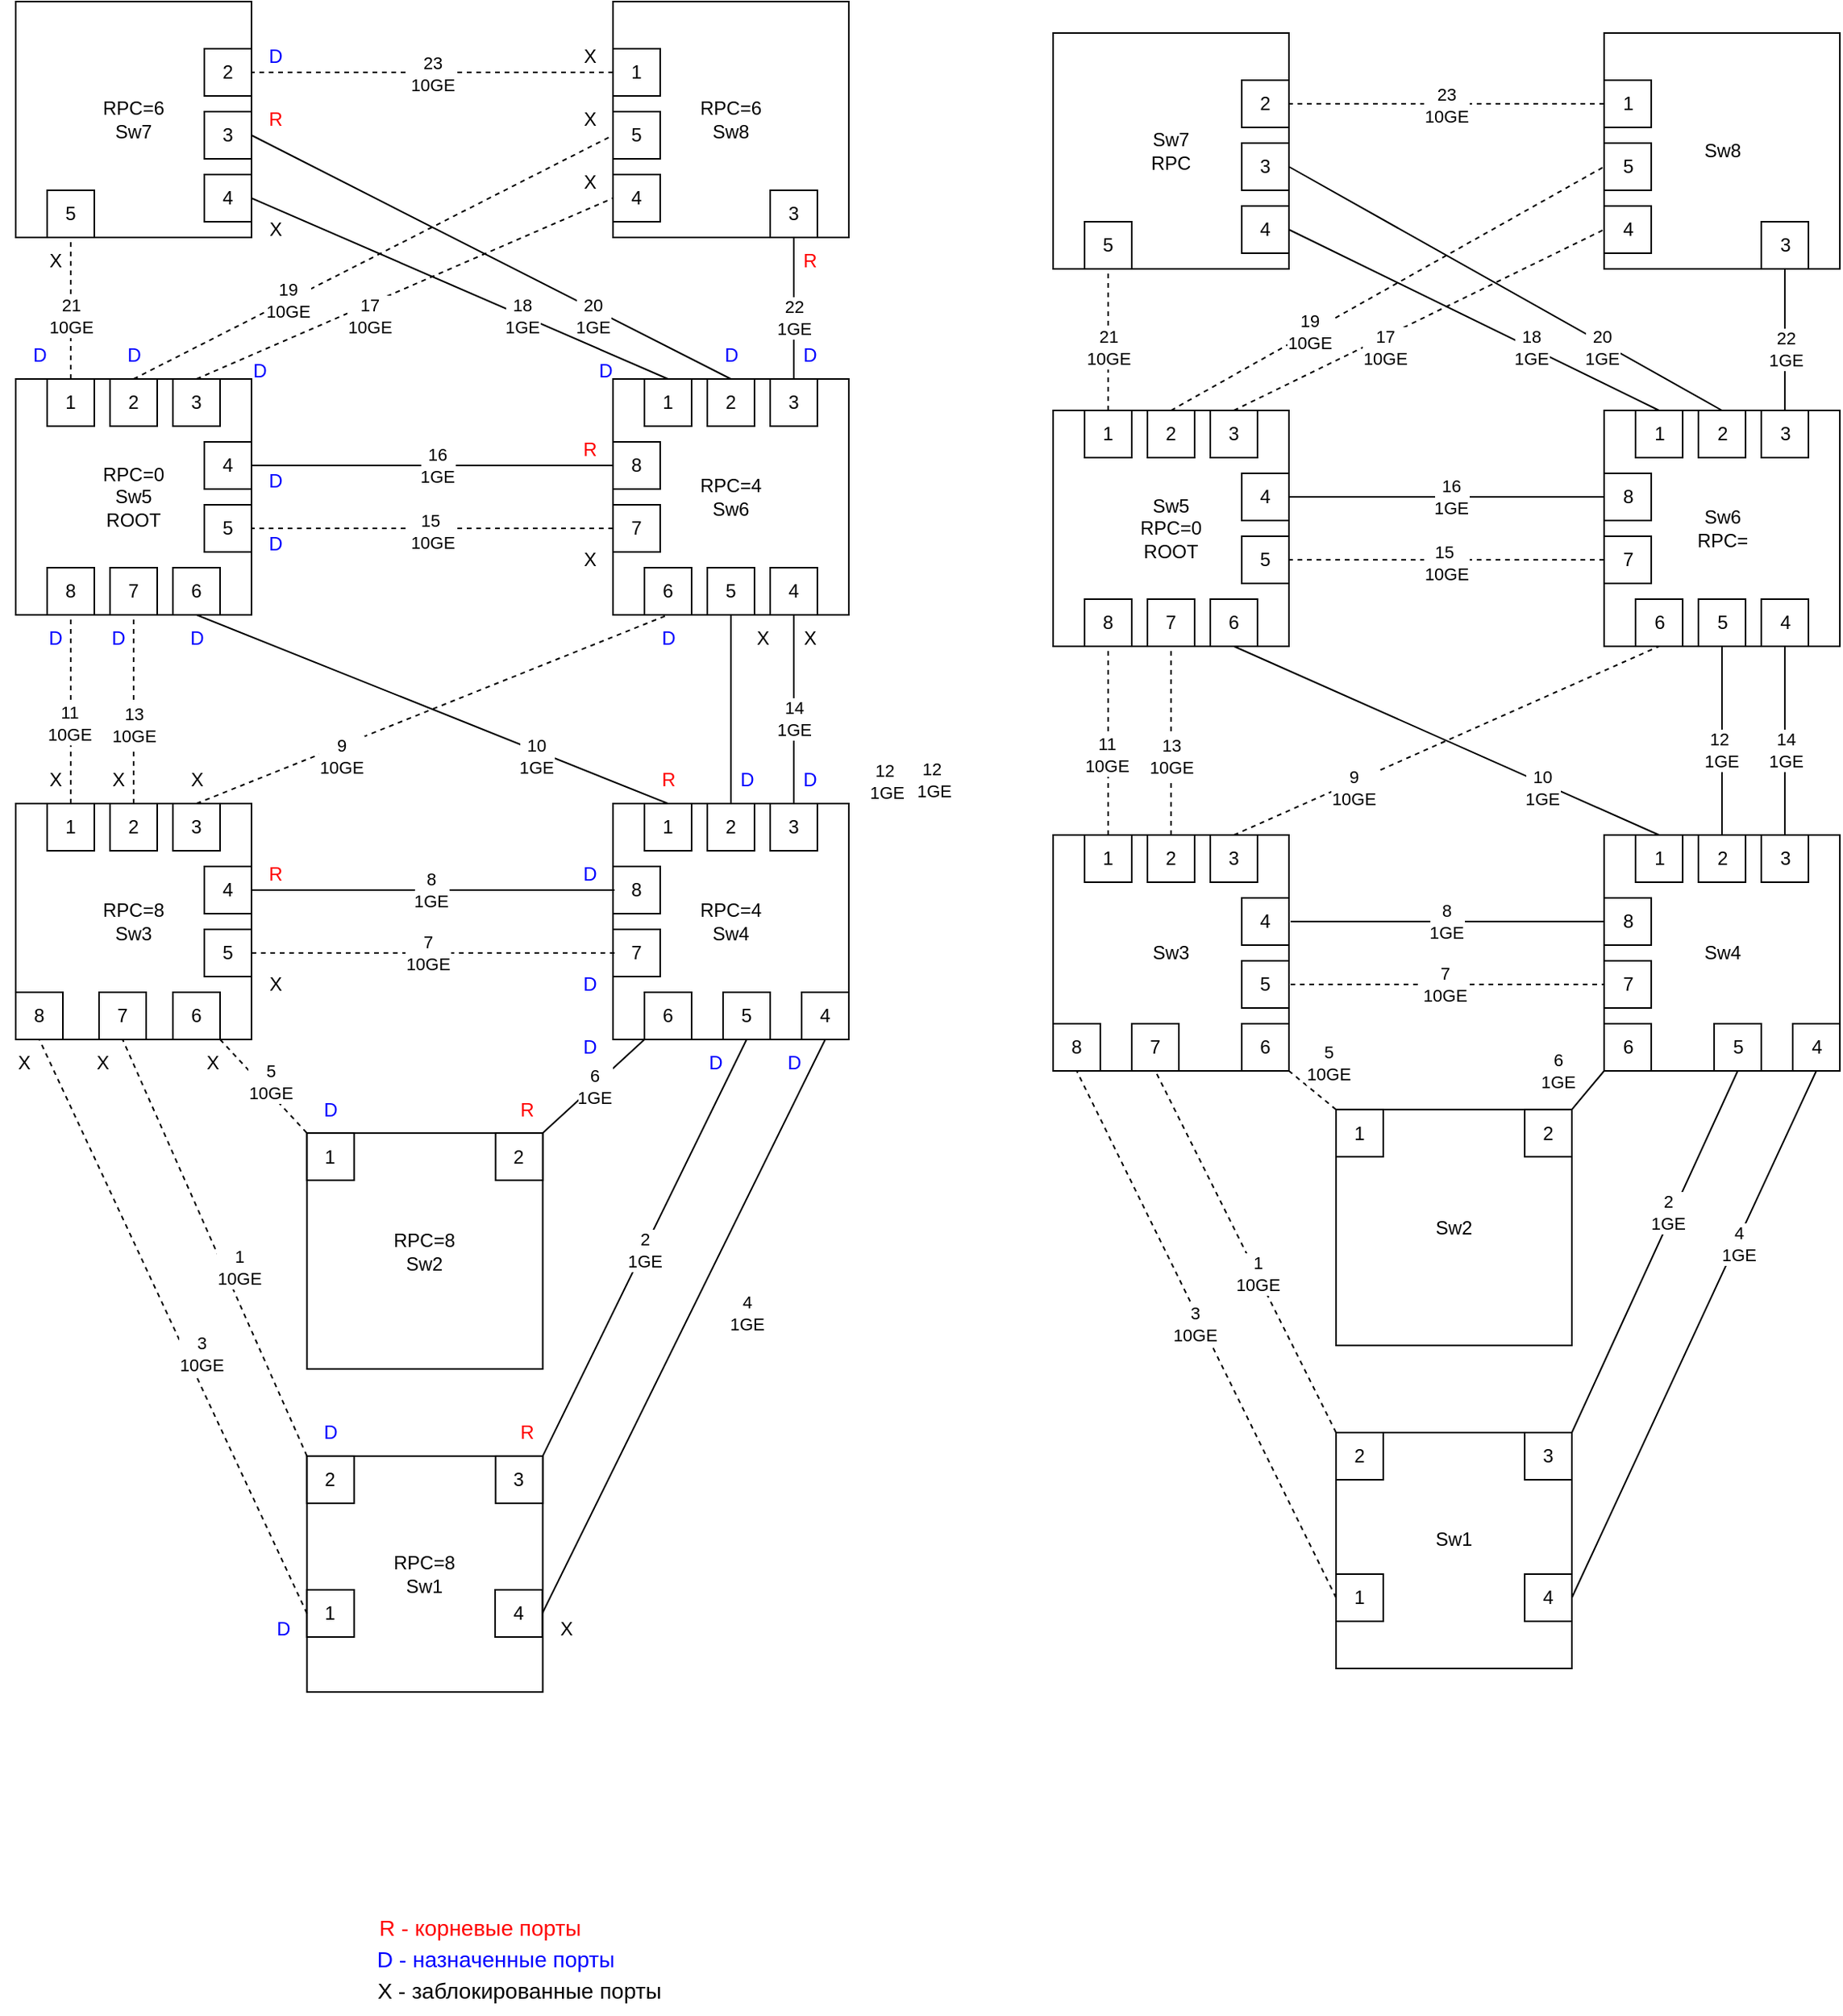 <mxfile version="24.1.0" type="device">
  <diagram name="Страница — 1" id="pASxOReFvpeN_ons6YVq">
    <mxGraphModel dx="521" dy="709" grid="1" gridSize="10" guides="1" tooltips="1" connect="1" arrows="1" fold="1" page="1" pageScale="1" pageWidth="827" pageHeight="1169" background="none" math="0" shadow="0">
      <root>
        <mxCell id="0" />
        <mxCell id="1" parent="0" />
        <mxCell id="KspUmnWx6zECCQGHvDuM-1" value="RPC=0&lt;br&gt;Sw5&lt;br&gt;ROOT" style="whiteSpace=wrap;html=1;aspect=fixed;" parent="1" vertex="1">
          <mxGeometry x="220" y="250" width="150" height="150" as="geometry" />
        </mxCell>
        <mxCell id="KspUmnWx6zECCQGHvDuM-4" value="RPC=8&lt;br style=&quot;border-color: var(--border-color);&quot;&gt;Sw3" style="whiteSpace=wrap;html=1;aspect=fixed;" parent="1" vertex="1">
          <mxGeometry x="220" y="520" width="150" height="150" as="geometry" />
        </mxCell>
        <mxCell id="KspUmnWx6zECCQGHvDuM-5" value="RPC=4&lt;br style=&quot;border-color: var(--border-color);&quot;&gt;Sw6" style="whiteSpace=wrap;html=1;aspect=fixed;" parent="1" vertex="1">
          <mxGeometry x="600" y="250" width="150" height="150" as="geometry" />
        </mxCell>
        <mxCell id="KspUmnWx6zECCQGHvDuM-6" value="RPC=6&lt;br&gt;Sw7" style="whiteSpace=wrap;html=1;aspect=fixed;" parent="1" vertex="1">
          <mxGeometry x="220" y="10" width="150" height="150" as="geometry" />
        </mxCell>
        <mxCell id="KspUmnWx6zECCQGHvDuM-7" value="RPC=6&lt;br style=&quot;border-color: var(--border-color);&quot;&gt;Sw8" style="whiteSpace=wrap;html=1;aspect=fixed;" parent="1" vertex="1">
          <mxGeometry x="600" y="10" width="150" height="150" as="geometry" />
        </mxCell>
        <mxCell id="KspUmnWx6zECCQGHvDuM-8" value="RPC=4&lt;br style=&quot;border-color: var(--border-color);&quot;&gt;Sw4" style="whiteSpace=wrap;html=1;aspect=fixed;" parent="1" vertex="1">
          <mxGeometry x="600" y="520" width="150" height="150" as="geometry" />
        </mxCell>
        <mxCell id="KspUmnWx6zECCQGHvDuM-9" value="1" style="whiteSpace=wrap;html=1;aspect=fixed;" parent="1" vertex="1">
          <mxGeometry x="240" y="520" width="30" height="30" as="geometry" />
        </mxCell>
        <mxCell id="KspUmnWx6zECCQGHvDuM-10" value="2" style="whiteSpace=wrap;html=1;aspect=fixed;" parent="1" vertex="1">
          <mxGeometry x="280" y="520" width="30" height="30" as="geometry" />
        </mxCell>
        <mxCell id="KspUmnWx6zECCQGHvDuM-11" value="3" style="whiteSpace=wrap;html=1;aspect=fixed;" parent="1" vertex="1">
          <mxGeometry x="320" y="520" width="30" height="30" as="geometry" />
        </mxCell>
        <mxCell id="KspUmnWx6zECCQGHvDuM-12" value="4" style="whiteSpace=wrap;html=1;aspect=fixed;" parent="1" vertex="1">
          <mxGeometry x="340" y="560" width="30" height="30" as="geometry" />
        </mxCell>
        <mxCell id="KspUmnWx6zECCQGHvDuM-13" value="5" style="whiteSpace=wrap;html=1;aspect=fixed;" parent="1" vertex="1">
          <mxGeometry x="340" y="600" width="30" height="30" as="geometry" />
        </mxCell>
        <mxCell id="KspUmnWx6zECCQGHvDuM-14" value="7" style="whiteSpace=wrap;html=1;aspect=fixed;" parent="1" vertex="1">
          <mxGeometry x="600" y="600" width="30" height="30" as="geometry" />
        </mxCell>
        <mxCell id="KspUmnWx6zECCQGHvDuM-15" value="8" style="whiteSpace=wrap;html=1;aspect=fixed;" parent="1" vertex="1">
          <mxGeometry x="600" y="560" width="30" height="30" as="geometry" />
        </mxCell>
        <mxCell id="KspUmnWx6zECCQGHvDuM-16" value="1" style="whiteSpace=wrap;html=1;aspect=fixed;" parent="1" vertex="1">
          <mxGeometry x="620" y="520" width="30" height="30" as="geometry" />
        </mxCell>
        <mxCell id="KspUmnWx6zECCQGHvDuM-17" value="2&lt;span style=&quot;color: rgba(0, 0, 0, 0); font-family: monospace; font-size: 0px; text-align: start; text-wrap: nowrap;&quot;&gt;%3CmxGraphModel%3E%3Croot%3E%3CmxCell%20id%3D%220%22%2F%3E%3CmxCell%20id%3D%221%22%20parent%3D%220%22%2F%3E%3CmxCell%20id%3D%222%22%20value%3D%221%22%20style%3D%22whiteSpace%3Dwrap%3Bhtml%3D1%3Baspect%3Dfixed%3B%22%20vertex%3D%221%22%20parent%3D%221%22%3E%3CmxGeometry%20x%3D%22610%22%20y%3D%22520%22%20width%3D%2230%22%20height%3D%2230%22%20as%3D%22geometry%22%2F%3E%3C%2FmxCell%3E%3C%2Froot%3E%3C%2FmxGraphModel%3E&lt;/span&gt;&lt;span style=&quot;color: rgba(0, 0, 0, 0); font-family: monospace; font-size: 0px; text-align: start; text-wrap: nowrap;&quot;&gt;%3CmxGraphModel%3E%3Croot%3E%3CmxCell%20id%3D%220%22%2F%3E%3CmxCell%20id%3D%221%22%20parent%3D%220%22%2F%3E%3CmxCell%20id%3D%222%22%20value%3D%221%22%20style%3D%22whiteSpace%3Dwrap%3Bhtml%3D1%3Baspect%3Dfixed%3B%22%20vertex%3D%221%22%20parent%3D%221%22%3E%3CmxGeometry%20x%3D%22610%22%20y%3D%22520%22%20width%3D%2230%22%20height%3D%2230%22%20as%3D%22geometry%22%2F%3E%3C%2FmxCell%3E%3C%2Froot%3E%3C%2FmxGraphModel%3E&lt;/span&gt;" style="whiteSpace=wrap;html=1;aspect=fixed;" parent="1" vertex="1">
          <mxGeometry x="660" y="520" width="30" height="30" as="geometry" />
        </mxCell>
        <mxCell id="KspUmnWx6zECCQGHvDuM-18" value="3" style="whiteSpace=wrap;html=1;aspect=fixed;" parent="1" vertex="1">
          <mxGeometry x="700" y="520" width="30" height="30" as="geometry" />
        </mxCell>
        <mxCell id="KspUmnWx6zECCQGHvDuM-19" value="6" style="whiteSpace=wrap;html=1;aspect=fixed;" parent="1" vertex="1">
          <mxGeometry x="620" y="370" width="30" height="30" as="geometry" />
        </mxCell>
        <mxCell id="KspUmnWx6zECCQGHvDuM-20" value="5" style="whiteSpace=wrap;html=1;aspect=fixed;" parent="1" vertex="1">
          <mxGeometry x="660" y="370" width="30" height="30" as="geometry" />
        </mxCell>
        <mxCell id="KspUmnWx6zECCQGHvDuM-21" value="4" style="whiteSpace=wrap;html=1;aspect=fixed;" parent="1" vertex="1">
          <mxGeometry x="700" y="370" width="30" height="30" as="geometry" />
        </mxCell>
        <mxCell id="KspUmnWx6zECCQGHvDuM-28" value="7" style="whiteSpace=wrap;html=1;aspect=fixed;" parent="1" vertex="1">
          <mxGeometry x="600" y="330" width="30" height="30" as="geometry" />
        </mxCell>
        <mxCell id="KspUmnWx6zECCQGHvDuM-29" value="8" style="whiteSpace=wrap;html=1;aspect=fixed;" parent="1" vertex="1">
          <mxGeometry x="600" y="290" width="30" height="30" as="geometry" />
        </mxCell>
        <mxCell id="KspUmnWx6zECCQGHvDuM-30" value="1" style="whiteSpace=wrap;html=1;aspect=fixed;" parent="1" vertex="1">
          <mxGeometry x="620" y="250" width="30" height="30" as="geometry" />
        </mxCell>
        <mxCell id="KspUmnWx6zECCQGHvDuM-34" value="2" style="whiteSpace=wrap;html=1;aspect=fixed;" parent="1" vertex="1">
          <mxGeometry x="660" y="250" width="30" height="30" as="geometry" />
        </mxCell>
        <mxCell id="KspUmnWx6zECCQGHvDuM-35" value="3" style="whiteSpace=wrap;html=1;aspect=fixed;" parent="1" vertex="1">
          <mxGeometry x="700" y="250" width="30" height="30" as="geometry" />
        </mxCell>
        <mxCell id="KspUmnWx6zECCQGHvDuM-37" value="1" style="whiteSpace=wrap;html=1;aspect=fixed;" parent="1" vertex="1">
          <mxGeometry x="240" y="250" width="30" height="30" as="geometry" />
        </mxCell>
        <mxCell id="KspUmnWx6zECCQGHvDuM-38" value="2" style="whiteSpace=wrap;html=1;aspect=fixed;" parent="1" vertex="1">
          <mxGeometry x="280" y="250" width="30" height="30" as="geometry" />
        </mxCell>
        <mxCell id="KspUmnWx6zECCQGHvDuM-39" value="3" style="whiteSpace=wrap;html=1;aspect=fixed;" parent="1" vertex="1">
          <mxGeometry x="320" y="250" width="30" height="30" as="geometry" />
        </mxCell>
        <mxCell id="KspUmnWx6zECCQGHvDuM-40" value="4" style="whiteSpace=wrap;html=1;aspect=fixed;" parent="1" vertex="1">
          <mxGeometry x="340" y="290" width="30" height="30" as="geometry" />
        </mxCell>
        <mxCell id="KspUmnWx6zECCQGHvDuM-41" value="5" style="whiteSpace=wrap;html=1;aspect=fixed;" parent="1" vertex="1">
          <mxGeometry x="340" y="330" width="30" height="30" as="geometry" />
        </mxCell>
        <mxCell id="KspUmnWx6zECCQGHvDuM-42" value="8" style="whiteSpace=wrap;html=1;aspect=fixed;" parent="1" vertex="1">
          <mxGeometry x="240" y="370" width="30" height="30" as="geometry" />
        </mxCell>
        <mxCell id="KspUmnWx6zECCQGHvDuM-43" value="7" style="whiteSpace=wrap;html=1;aspect=fixed;" parent="1" vertex="1">
          <mxGeometry x="280" y="370" width="30" height="30" as="geometry" />
        </mxCell>
        <mxCell id="KspUmnWx6zECCQGHvDuM-44" value="6" style="whiteSpace=wrap;html=1;aspect=fixed;" parent="1" vertex="1">
          <mxGeometry x="320" y="370" width="30" height="30" as="geometry" />
        </mxCell>
        <mxCell id="KspUmnWx6zECCQGHvDuM-46" value="2" style="whiteSpace=wrap;html=1;aspect=fixed;" parent="1" vertex="1">
          <mxGeometry x="340" y="40" width="30" height="30" as="geometry" />
        </mxCell>
        <mxCell id="KspUmnWx6zECCQGHvDuM-47" value="3" style="whiteSpace=wrap;html=1;aspect=fixed;" parent="1" vertex="1">
          <mxGeometry x="340" y="80" width="30" height="30" as="geometry" />
        </mxCell>
        <mxCell id="KspUmnWx6zECCQGHvDuM-48" value="4" style="whiteSpace=wrap;html=1;aspect=fixed;" parent="1" vertex="1">
          <mxGeometry x="340" y="120" width="30" height="30" as="geometry" />
        </mxCell>
        <mxCell id="KspUmnWx6zECCQGHvDuM-49" value="5" style="whiteSpace=wrap;html=1;aspect=fixed;" parent="1" vertex="1">
          <mxGeometry x="240" y="130" width="30" height="30" as="geometry" />
        </mxCell>
        <mxCell id="KspUmnWx6zECCQGHvDuM-50" value="1" style="whiteSpace=wrap;html=1;aspect=fixed;" parent="1" vertex="1">
          <mxGeometry x="600" y="40" width="30" height="30" as="geometry" />
        </mxCell>
        <mxCell id="KspUmnWx6zECCQGHvDuM-51" value="5" style="whiteSpace=wrap;html=1;aspect=fixed;" parent="1" vertex="1">
          <mxGeometry x="600" y="80" width="30" height="30" as="geometry" />
        </mxCell>
        <mxCell id="KspUmnWx6zECCQGHvDuM-52" value="4" style="whiteSpace=wrap;html=1;aspect=fixed;" parent="1" vertex="1">
          <mxGeometry x="600" y="120" width="30" height="30" as="geometry" />
        </mxCell>
        <mxCell id="KspUmnWx6zECCQGHvDuM-56" value="3" style="whiteSpace=wrap;html=1;aspect=fixed;" parent="1" vertex="1">
          <mxGeometry x="700" y="130" width="30" height="30" as="geometry" />
        </mxCell>
        <mxCell id="KspUmnWx6zECCQGHvDuM-57" value="" style="endArrow=none;dashed=1;html=1;rounded=0;entryX=0;entryY=0.5;entryDx=0;entryDy=0;exitX=1;exitY=0.5;exitDx=0;exitDy=0;" parent="1" source="KspUmnWx6zECCQGHvDuM-13" edge="1">
          <mxGeometry width="50" height="50" relative="1" as="geometry">
            <mxPoint x="441" y="615" as="sourcePoint" />
            <mxPoint x="601" y="615" as="targetPoint" />
          </mxGeometry>
        </mxCell>
        <mxCell id="KspUmnWx6zECCQGHvDuM-58" value="7&lt;div&gt;10GE&lt;/div&gt;" style="edgeLabel;html=1;align=center;verticalAlign=middle;resizable=0;points=[];" parent="KspUmnWx6zECCQGHvDuM-57" vertex="1" connectable="0">
          <mxGeometry x="-0.102" y="-1" relative="1" as="geometry">
            <mxPoint x="8" y="-1" as="offset" />
          </mxGeometry>
        </mxCell>
        <mxCell id="KspUmnWx6zECCQGHvDuM-59" value="" style="endArrow=none;html=1;rounded=0;entryX=0;entryY=0.5;entryDx=0;entryDy=0;exitX=1;exitY=0.5;exitDx=0;exitDy=0;" parent="1" source="KspUmnWx6zECCQGHvDuM-12" edge="1">
          <mxGeometry width="50" height="50" relative="1" as="geometry">
            <mxPoint x="441" y="575" as="sourcePoint" />
            <mxPoint x="601" y="575" as="targetPoint" />
          </mxGeometry>
        </mxCell>
        <mxCell id="KspUmnWx6zECCQGHvDuM-60" value="8&lt;div&gt;1GE&lt;/div&gt;" style="edgeLabel;html=1;align=center;verticalAlign=middle;resizable=0;points=[];" parent="KspUmnWx6zECCQGHvDuM-59" vertex="1" connectable="0">
          <mxGeometry x="-0.013" y="-1" relative="1" as="geometry">
            <mxPoint y="-1" as="offset" />
          </mxGeometry>
        </mxCell>
        <mxCell id="KspUmnWx6zECCQGHvDuM-62" value="" style="endArrow=none;dashed=1;html=1;rounded=0;entryX=0.5;entryY=1;entryDx=0;entryDy=0;exitX=0.5;exitY=0;exitDx=0;exitDy=0;" parent="1" source="KspUmnWx6zECCQGHvDuM-11" target="KspUmnWx6zECCQGHvDuM-19" edge="1">
          <mxGeometry width="50" height="50" relative="1" as="geometry">
            <mxPoint x="580" y="450" as="sourcePoint" />
            <mxPoint x="630" y="400" as="targetPoint" />
          </mxGeometry>
        </mxCell>
        <mxCell id="KspUmnWx6zECCQGHvDuM-63" value="9&lt;div&gt;10GE&lt;/div&gt;" style="edgeLabel;html=1;align=center;verticalAlign=middle;resizable=0;points=[];" parent="KspUmnWx6zECCQGHvDuM-62" vertex="1" connectable="0">
          <mxGeometry x="0.025" y="1" relative="1" as="geometry">
            <mxPoint x="-62" y="32" as="offset" />
          </mxGeometry>
        </mxCell>
        <mxCell id="KspUmnWx6zECCQGHvDuM-64" value="" style="endArrow=none;html=1;rounded=0;entryX=0.5;entryY=1;entryDx=0;entryDy=0;exitX=0.5;exitY=0;exitDx=0;exitDy=0;" parent="1" source="KspUmnWx6zECCQGHvDuM-16" target="KspUmnWx6zECCQGHvDuM-44" edge="1">
          <mxGeometry width="50" height="50" relative="1" as="geometry">
            <mxPoint x="410" y="510" as="sourcePoint" />
            <mxPoint x="460" y="460" as="targetPoint" />
          </mxGeometry>
        </mxCell>
        <mxCell id="KspUmnWx6zECCQGHvDuM-65" value="10&lt;br&gt;1GE" style="edgeLabel;html=1;align=center;verticalAlign=middle;resizable=0;points=[];" parent="KspUmnWx6zECCQGHvDuM-64" vertex="1" connectable="0">
          <mxGeometry x="-0.335" y="1" relative="1" as="geometry">
            <mxPoint x="16" y="9" as="offset" />
          </mxGeometry>
        </mxCell>
        <mxCell id="KspUmnWx6zECCQGHvDuM-66" value="" style="endArrow=none;dashed=1;html=1;rounded=0;exitX=0.5;exitY=0;exitDx=0;exitDy=0;entryX=0.5;entryY=1;entryDx=0;entryDy=0;" parent="1" source="KspUmnWx6zECCQGHvDuM-9" target="KspUmnWx6zECCQGHvDuM-42" edge="1">
          <mxGeometry width="50" height="50" relative="1" as="geometry">
            <mxPoint x="350" y="510" as="sourcePoint" />
            <mxPoint x="400" y="460" as="targetPoint" />
          </mxGeometry>
        </mxCell>
        <mxCell id="KspUmnWx6zECCQGHvDuM-67" value="11&lt;div&gt;10GE&lt;/div&gt;" style="edgeLabel;html=1;align=center;verticalAlign=middle;resizable=0;points=[];" parent="KspUmnWx6zECCQGHvDuM-66" vertex="1" connectable="0">
          <mxGeometry x="-0.15" y="1" relative="1" as="geometry">
            <mxPoint as="offset" />
          </mxGeometry>
        </mxCell>
        <mxCell id="KspUmnWx6zECCQGHvDuM-68" value="" style="endArrow=none;html=1;rounded=0;entryX=0.5;entryY=1;entryDx=0;entryDy=0;exitX=0.5;exitY=0;exitDx=0;exitDy=0;" parent="1" source="KspUmnWx6zECCQGHvDuM-17" target="KspUmnWx6zECCQGHvDuM-20" edge="1">
          <mxGeometry width="50" height="50" relative="1" as="geometry">
            <mxPoint x="610" y="490" as="sourcePoint" />
            <mxPoint x="660" y="440" as="targetPoint" />
          </mxGeometry>
        </mxCell>
        <mxCell id="KspUmnWx6zECCQGHvDuM-69" value="12&amp;nbsp;&lt;div&gt;1GE&lt;/div&gt;" style="edgeLabel;html=1;align=center;verticalAlign=middle;resizable=0;points=[];" parent="KspUmnWx6zECCQGHvDuM-68" vertex="1" connectable="0">
          <mxGeometry x="-0.09" y="1" relative="1" as="geometry">
            <mxPoint x="100" y="40" as="offset" />
          </mxGeometry>
        </mxCell>
        <mxCell id="KspUmnWx6zECCQGHvDuM-70" value="" style="endArrow=none;dashed=1;html=1;rounded=0;entryX=0.5;entryY=1;entryDx=0;entryDy=0;exitX=0.5;exitY=0;exitDx=0;exitDy=0;" parent="1" source="KspUmnWx6zECCQGHvDuM-10" target="KspUmnWx6zECCQGHvDuM-43" edge="1">
          <mxGeometry width="50" height="50" relative="1" as="geometry">
            <mxPoint x="350" y="510" as="sourcePoint" />
            <mxPoint x="400" y="460" as="targetPoint" />
          </mxGeometry>
        </mxCell>
        <mxCell id="KspUmnWx6zECCQGHvDuM-71" value="13&lt;div&gt;10GE&lt;/div&gt;" style="edgeLabel;html=1;align=center;verticalAlign=middle;resizable=0;points=[];" parent="KspUmnWx6zECCQGHvDuM-70" vertex="1" connectable="0">
          <mxGeometry x="-0.221" relative="1" as="geometry">
            <mxPoint y="-4" as="offset" />
          </mxGeometry>
        </mxCell>
        <mxCell id="KspUmnWx6zECCQGHvDuM-72" value="" style="endArrow=none;html=1;rounded=0;entryX=0.5;entryY=1;entryDx=0;entryDy=0;" parent="1" source="KspUmnWx6zECCQGHvDuM-18" target="KspUmnWx6zECCQGHvDuM-21" edge="1">
          <mxGeometry width="50" height="50" relative="1" as="geometry">
            <mxPoint x="420" y="510" as="sourcePoint" />
            <mxPoint x="470" y="460" as="targetPoint" />
          </mxGeometry>
        </mxCell>
        <mxCell id="KspUmnWx6zECCQGHvDuM-73" value="14&lt;div&gt;1GE&lt;/div&gt;" style="edgeLabel;html=1;align=center;verticalAlign=middle;resizable=0;points=[];" parent="KspUmnWx6zECCQGHvDuM-72" vertex="1" connectable="0">
          <mxGeometry x="-0.09" relative="1" as="geometry">
            <mxPoint as="offset" />
          </mxGeometry>
        </mxCell>
        <mxCell id="KspUmnWx6zECCQGHvDuM-74" value="" style="endArrow=none;dashed=1;html=1;rounded=0;entryX=1;entryY=0.5;entryDx=0;entryDy=0;exitX=0;exitY=0.5;exitDx=0;exitDy=0;" parent="1" source="KspUmnWx6zECCQGHvDuM-28" target="KspUmnWx6zECCQGHvDuM-41" edge="1">
          <mxGeometry width="50" height="50" relative="1" as="geometry">
            <mxPoint x="420" y="410" as="sourcePoint" />
            <mxPoint x="470" y="360" as="targetPoint" />
          </mxGeometry>
        </mxCell>
        <mxCell id="KspUmnWx6zECCQGHvDuM-75" value="15&amp;nbsp;&lt;div&gt;10GE&lt;/div&gt;" style="edgeLabel;html=1;align=center;verticalAlign=middle;resizable=0;points=[];" parent="KspUmnWx6zECCQGHvDuM-74" vertex="1" connectable="0">
          <mxGeometry x="0.005" y="2" relative="1" as="geometry">
            <mxPoint as="offset" />
          </mxGeometry>
        </mxCell>
        <mxCell id="KspUmnWx6zECCQGHvDuM-76" value="" style="endArrow=none;html=1;rounded=0;entryX=1;entryY=0.5;entryDx=0;entryDy=0;exitX=0;exitY=0.5;exitDx=0;exitDy=0;" parent="1" source="KspUmnWx6zECCQGHvDuM-29" target="KspUmnWx6zECCQGHvDuM-40" edge="1">
          <mxGeometry width="50" height="50" relative="1" as="geometry">
            <mxPoint x="600" y="305" as="sourcePoint" />
            <mxPoint x="443" y="305" as="targetPoint" />
          </mxGeometry>
        </mxCell>
        <mxCell id="KspUmnWx6zECCQGHvDuM-77" value="16&lt;div&gt;1GE&lt;/div&gt;" style="edgeLabel;html=1;align=center;verticalAlign=middle;resizable=0;points=[];" parent="KspUmnWx6zECCQGHvDuM-76" vertex="1" connectable="0">
          <mxGeometry x="-0.021" y="3" relative="1" as="geometry">
            <mxPoint y="-3" as="offset" />
          </mxGeometry>
        </mxCell>
        <mxCell id="KspUmnWx6zECCQGHvDuM-78" value="" style="endArrow=none;dashed=1;html=1;rounded=0;exitX=0.5;exitY=0;exitDx=0;exitDy=0;entryX=0;entryY=0.5;entryDx=0;entryDy=0;" parent="1" source="KspUmnWx6zECCQGHvDuM-39" target="KspUmnWx6zECCQGHvDuM-52" edge="1">
          <mxGeometry width="50" height="50" relative="1" as="geometry">
            <mxPoint x="420" y="240" as="sourcePoint" />
            <mxPoint x="470" y="190" as="targetPoint" />
          </mxGeometry>
        </mxCell>
        <mxCell id="KspUmnWx6zECCQGHvDuM-79" value="17&lt;div&gt;10GE&lt;/div&gt;" style="edgeLabel;html=1;align=center;verticalAlign=middle;resizable=0;points=[];" parent="KspUmnWx6zECCQGHvDuM-78" vertex="1" connectable="0">
          <mxGeometry x="-0.007" y="-1" relative="1" as="geometry">
            <mxPoint x="-22" y="16" as="offset" />
          </mxGeometry>
        </mxCell>
        <mxCell id="KspUmnWx6zECCQGHvDuM-80" value="19&lt;div&gt;10GE&lt;/div&gt;" style="endArrow=none;dashed=1;html=1;rounded=0;exitX=0.5;exitY=0;exitDx=0;exitDy=0;entryX=0;entryY=0.5;entryDx=0;entryDy=0;" parent="1" source="KspUmnWx6zECCQGHvDuM-38" target="KspUmnWx6zECCQGHvDuM-51" edge="1">
          <mxGeometry x="-0.36" width="50" height="50" relative="1" as="geometry">
            <mxPoint x="390" y="225" as="sourcePoint" />
            <mxPoint x="590" y="100" as="targetPoint" />
            <mxPoint as="offset" />
          </mxGeometry>
        </mxCell>
        <mxCell id="KspUmnWx6zECCQGHvDuM-82" value="" style="endArrow=none;html=1;rounded=0;entryX=1;entryY=0.5;entryDx=0;entryDy=0;exitX=0.5;exitY=0;exitDx=0;exitDy=0;" parent="1" source="KspUmnWx6zECCQGHvDuM-30" target="KspUmnWx6zECCQGHvDuM-48" edge="1">
          <mxGeometry width="50" height="50" relative="1" as="geometry">
            <mxPoint x="420" y="240" as="sourcePoint" />
            <mxPoint x="470" y="190" as="targetPoint" />
          </mxGeometry>
        </mxCell>
        <mxCell id="KspUmnWx6zECCQGHvDuM-83" value="18&lt;div&gt;1GE&lt;/div&gt;" style="edgeLabel;html=1;align=center;verticalAlign=middle;resizable=0;points=[];" parent="KspUmnWx6zECCQGHvDuM-82" vertex="1" connectable="0">
          <mxGeometry x="-0.209" y="-1" relative="1" as="geometry">
            <mxPoint x="11" y="6" as="offset" />
          </mxGeometry>
        </mxCell>
        <mxCell id="KspUmnWx6zECCQGHvDuM-84" value="" style="endArrow=none;html=1;rounded=0;entryX=1;entryY=0.5;entryDx=0;entryDy=0;exitX=0.5;exitY=0;exitDx=0;exitDy=0;" parent="1" source="KspUmnWx6zECCQGHvDuM-34" target="KspUmnWx6zECCQGHvDuM-47" edge="1">
          <mxGeometry width="50" height="50" relative="1" as="geometry">
            <mxPoint x="420" y="240" as="sourcePoint" />
            <mxPoint x="470" y="190" as="targetPoint" />
          </mxGeometry>
        </mxCell>
        <mxCell id="KspUmnWx6zECCQGHvDuM-85" value="20&lt;div&gt;1GE&lt;/div&gt;" style="edgeLabel;html=1;align=center;verticalAlign=middle;resizable=0;points=[];" parent="KspUmnWx6zECCQGHvDuM-84" vertex="1" connectable="0">
          <mxGeometry x="-0.212" relative="1" as="geometry">
            <mxPoint x="32" y="21" as="offset" />
          </mxGeometry>
        </mxCell>
        <mxCell id="KspUmnWx6zECCQGHvDuM-86" value="" style="endArrow=none;dashed=1;html=1;rounded=0;entryX=1;entryY=0.5;entryDx=0;entryDy=0;exitX=0;exitY=0.5;exitDx=0;exitDy=0;" parent="1" source="KspUmnWx6zECCQGHvDuM-50" target="KspUmnWx6zECCQGHvDuM-46" edge="1">
          <mxGeometry width="50" height="50" relative="1" as="geometry">
            <mxPoint x="420" y="140" as="sourcePoint" />
            <mxPoint x="470" y="90" as="targetPoint" />
          </mxGeometry>
        </mxCell>
        <mxCell id="KspUmnWx6zECCQGHvDuM-87" value="23&lt;div&gt;10GE&lt;/div&gt;" style="edgeLabel;html=1;align=center;verticalAlign=middle;resizable=0;points=[];" parent="KspUmnWx6zECCQGHvDuM-86" vertex="1" connectable="0">
          <mxGeometry x="0.005" y="1" relative="1" as="geometry">
            <mxPoint as="offset" />
          </mxGeometry>
        </mxCell>
        <mxCell id="KspUmnWx6zECCQGHvDuM-88" value="" style="endArrow=none;dashed=1;html=1;rounded=0;exitX=0.5;exitY=0;exitDx=0;exitDy=0;entryX=0.5;entryY=1;entryDx=0;entryDy=0;" parent="1" source="KspUmnWx6zECCQGHvDuM-37" target="KspUmnWx6zECCQGHvDuM-49" edge="1">
          <mxGeometry width="50" height="50" relative="1" as="geometry">
            <mxPoint x="350" y="140" as="sourcePoint" />
            <mxPoint x="400" y="90" as="targetPoint" />
          </mxGeometry>
        </mxCell>
        <mxCell id="KspUmnWx6zECCQGHvDuM-89" value="21&lt;div&gt;10GE&lt;/div&gt;" style="edgeLabel;html=1;align=center;verticalAlign=middle;resizable=0;points=[];" parent="KspUmnWx6zECCQGHvDuM-88" vertex="1" connectable="0">
          <mxGeometry x="0.143" relative="1" as="geometry">
            <mxPoint y="11" as="offset" />
          </mxGeometry>
        </mxCell>
        <mxCell id="KspUmnWx6zECCQGHvDuM-90" value="" style="endArrow=none;html=1;rounded=0;entryX=0.5;entryY=1;entryDx=0;entryDy=0;exitX=0.5;exitY=0;exitDx=0;exitDy=0;" parent="1" source="KspUmnWx6zECCQGHvDuM-35" target="KspUmnWx6zECCQGHvDuM-56" edge="1">
          <mxGeometry width="50" height="50" relative="1" as="geometry">
            <mxPoint x="420" y="140" as="sourcePoint" />
            <mxPoint x="470" y="90" as="targetPoint" />
          </mxGeometry>
        </mxCell>
        <mxCell id="KspUmnWx6zECCQGHvDuM-91" value="22&lt;div&gt;1GE&lt;/div&gt;" style="edgeLabel;html=1;align=center;verticalAlign=middle;resizable=0;points=[];" parent="KspUmnWx6zECCQGHvDuM-90" vertex="1" connectable="0">
          <mxGeometry x="-0.127" relative="1" as="geometry">
            <mxPoint as="offset" />
          </mxGeometry>
        </mxCell>
        <mxCell id="OyfmugTqQawgg3ioOz2T-53" value="&lt;font style=&quot;font-size: 14px;&quot; color=&quot;#ff0000&quot;&gt;R - корневые порты&lt;/font&gt;" style="text;html=1;align=center;verticalAlign=middle;resizable=0;points=[];autosize=1;strokeColor=none;fillColor=none;strokeWidth=3;" parent="1" vertex="1">
          <mxGeometry x="440" y="1220" width="150" height="30" as="geometry" />
        </mxCell>
        <mxCell id="OyfmugTqQawgg3ioOz2T-54" value="&lt;font style=&quot;font-size: 14px;&quot; color=&quot;#0000ff&quot;&gt;D - назначенные порты&lt;/font&gt;" style="text;html=1;align=center;verticalAlign=middle;resizable=0;points=[];autosize=1;strokeColor=none;fillColor=none;strokeWidth=3;" parent="1" vertex="1">
          <mxGeometry x="440" y="1240" width="170" height="30" as="geometry" />
        </mxCell>
        <mxCell id="OyfmugTqQawgg3ioOz2T-55" value="&lt;font style=&quot;font-size: 14px;&quot;&gt;X - заблокированные порты&lt;/font&gt;" style="text;html=1;align=center;verticalAlign=middle;resizable=0;points=[];autosize=1;strokeColor=none;fillColor=none;strokeWidth=3;" parent="1" vertex="1">
          <mxGeometry x="440" y="1260" width="200" height="30" as="geometry" />
        </mxCell>
        <mxCell id="OyfmugTqQawgg3ioOz2T-169" value="Sw5&lt;br&gt;RPC=0&lt;br&gt;ROOT" style="whiteSpace=wrap;html=1;aspect=fixed;" parent="1" vertex="1">
          <mxGeometry x="880" y="270" width="150" height="150" as="geometry" />
        </mxCell>
        <mxCell id="OyfmugTqQawgg3ioOz2T-170" value="Sw3" style="whiteSpace=wrap;html=1;aspect=fixed;" parent="1" vertex="1">
          <mxGeometry x="880" y="540" width="150" height="150" as="geometry" />
        </mxCell>
        <mxCell id="OyfmugTqQawgg3ioOz2T-171" value="Sw6&lt;br&gt;RPC=" style="whiteSpace=wrap;html=1;aspect=fixed;" parent="1" vertex="1">
          <mxGeometry x="1230.51" y="270" width="150" height="150" as="geometry" />
        </mxCell>
        <mxCell id="OyfmugTqQawgg3ioOz2T-172" value="Sw7&lt;br&gt;RPC" style="whiteSpace=wrap;html=1;aspect=fixed;" parent="1" vertex="1">
          <mxGeometry x="880" y="30" width="150" height="150" as="geometry" />
        </mxCell>
        <mxCell id="OyfmugTqQawgg3ioOz2T-173" value="Sw8" style="whiteSpace=wrap;html=1;aspect=fixed;" parent="1" vertex="1">
          <mxGeometry x="1230.51" y="30" width="150" height="150" as="geometry" />
        </mxCell>
        <mxCell id="OyfmugTqQawgg3ioOz2T-174" value="Sw4" style="whiteSpace=wrap;html=1;aspect=fixed;" parent="1" vertex="1">
          <mxGeometry x="1230.51" y="540" width="150" height="150" as="geometry" />
        </mxCell>
        <mxCell id="OyfmugTqQawgg3ioOz2T-175" value="1" style="whiteSpace=wrap;html=1;aspect=fixed;" parent="1" vertex="1">
          <mxGeometry x="900" y="540" width="30" height="30" as="geometry" />
        </mxCell>
        <mxCell id="OyfmugTqQawgg3ioOz2T-176" value="2" style="whiteSpace=wrap;html=1;aspect=fixed;" parent="1" vertex="1">
          <mxGeometry x="940" y="540" width="30" height="30" as="geometry" />
        </mxCell>
        <mxCell id="OyfmugTqQawgg3ioOz2T-177" value="3" style="whiteSpace=wrap;html=1;aspect=fixed;" parent="1" vertex="1">
          <mxGeometry x="980" y="540" width="30" height="30" as="geometry" />
        </mxCell>
        <mxCell id="OyfmugTqQawgg3ioOz2T-178" value="4" style="whiteSpace=wrap;html=1;aspect=fixed;" parent="1" vertex="1">
          <mxGeometry x="1000" y="580" width="30" height="30" as="geometry" />
        </mxCell>
        <mxCell id="OyfmugTqQawgg3ioOz2T-179" value="5" style="whiteSpace=wrap;html=1;aspect=fixed;" parent="1" vertex="1">
          <mxGeometry x="1000" y="620" width="30" height="30" as="geometry" />
        </mxCell>
        <mxCell id="OyfmugTqQawgg3ioOz2T-180" value="7" style="whiteSpace=wrap;html=1;aspect=fixed;" parent="1" vertex="1">
          <mxGeometry x="1230.51" y="620" width="30" height="30" as="geometry" />
        </mxCell>
        <mxCell id="OyfmugTqQawgg3ioOz2T-181" value="8" style="whiteSpace=wrap;html=1;aspect=fixed;" parent="1" vertex="1">
          <mxGeometry x="1230.51" y="580" width="30" height="30" as="geometry" />
        </mxCell>
        <mxCell id="OyfmugTqQawgg3ioOz2T-182" value="1" style="whiteSpace=wrap;html=1;aspect=fixed;" parent="1" vertex="1">
          <mxGeometry x="1250.51" y="540" width="30" height="30" as="geometry" />
        </mxCell>
        <mxCell id="OyfmugTqQawgg3ioOz2T-183" value="2&lt;span style=&quot;color: rgba(0, 0, 0, 0); font-family: monospace; font-size: 0px; text-align: start; text-wrap: nowrap;&quot;&gt;%3CmxGraphModel%3E%3Croot%3E%3CmxCell%20id%3D%220%22%2F%3E%3CmxCell%20id%3D%221%22%20parent%3D%220%22%2F%3E%3CmxCell%20id%3D%222%22%20value%3D%221%22%20style%3D%22whiteSpace%3Dwrap%3Bhtml%3D1%3Baspect%3Dfixed%3B%22%20vertex%3D%221%22%20parent%3D%221%22%3E%3CmxGeometry%20x%3D%22610%22%20y%3D%22520%22%20width%3D%2230%22%20height%3D%2230%22%20as%3D%22geometry%22%2F%3E%3C%2FmxCell%3E%3C%2Froot%3E%3C%2FmxGraphModel%3E&lt;/span&gt;&lt;span style=&quot;color: rgba(0, 0, 0, 0); font-family: monospace; font-size: 0px; text-align: start; text-wrap: nowrap;&quot;&gt;%3CmxGraphModel%3E%3Croot%3E%3CmxCell%20id%3D%220%22%2F%3E%3CmxCell%20id%3D%221%22%20parent%3D%220%22%2F%3E%3CmxCell%20id%3D%222%22%20value%3D%221%22%20style%3D%22whiteSpace%3Dwrap%3Bhtml%3D1%3Baspect%3Dfixed%3B%22%20vertex%3D%221%22%20parent%3D%221%22%3E%3CmxGeometry%20x%3D%22610%22%20y%3D%22520%22%20width%3D%2230%22%20height%3D%2230%22%20as%3D%22geometry%22%2F%3E%3C%2FmxCell%3E%3C%2Froot%3E%3C%2FmxGraphModel%3E&lt;/span&gt;" style="whiteSpace=wrap;html=1;aspect=fixed;" parent="1" vertex="1">
          <mxGeometry x="1290.51" y="540" width="30" height="30" as="geometry" />
        </mxCell>
        <mxCell id="OyfmugTqQawgg3ioOz2T-184" value="3" style="whiteSpace=wrap;html=1;aspect=fixed;" parent="1" vertex="1">
          <mxGeometry x="1330.51" y="540" width="30" height="30" as="geometry" />
        </mxCell>
        <mxCell id="OyfmugTqQawgg3ioOz2T-185" value="6" style="whiteSpace=wrap;html=1;aspect=fixed;" parent="1" vertex="1">
          <mxGeometry x="1250.51" y="390" width="30" height="30" as="geometry" />
        </mxCell>
        <mxCell id="OyfmugTqQawgg3ioOz2T-186" value="5" style="whiteSpace=wrap;html=1;aspect=fixed;" parent="1" vertex="1">
          <mxGeometry x="1290.51" y="390" width="30" height="30" as="geometry" />
        </mxCell>
        <mxCell id="OyfmugTqQawgg3ioOz2T-187" value="4" style="whiteSpace=wrap;html=1;aspect=fixed;" parent="1" vertex="1">
          <mxGeometry x="1330.51" y="390" width="30" height="30" as="geometry" />
        </mxCell>
        <mxCell id="OyfmugTqQawgg3ioOz2T-188" value="7" style="whiteSpace=wrap;html=1;aspect=fixed;" parent="1" vertex="1">
          <mxGeometry x="1230.51" y="350" width="30" height="30" as="geometry" />
        </mxCell>
        <mxCell id="OyfmugTqQawgg3ioOz2T-189" value="8" style="whiteSpace=wrap;html=1;aspect=fixed;" parent="1" vertex="1">
          <mxGeometry x="1230.51" y="310" width="30" height="30" as="geometry" />
        </mxCell>
        <mxCell id="OyfmugTqQawgg3ioOz2T-190" value="1" style="whiteSpace=wrap;html=1;aspect=fixed;" parent="1" vertex="1">
          <mxGeometry x="1250.51" y="270" width="30" height="30" as="geometry" />
        </mxCell>
        <mxCell id="OyfmugTqQawgg3ioOz2T-191" value="2" style="whiteSpace=wrap;html=1;aspect=fixed;" parent="1" vertex="1">
          <mxGeometry x="1290.51" y="270" width="30" height="30" as="geometry" />
        </mxCell>
        <mxCell id="OyfmugTqQawgg3ioOz2T-192" value="3" style="whiteSpace=wrap;html=1;aspect=fixed;" parent="1" vertex="1">
          <mxGeometry x="1330.51" y="270" width="30" height="30" as="geometry" />
        </mxCell>
        <mxCell id="OyfmugTqQawgg3ioOz2T-193" value="1" style="whiteSpace=wrap;html=1;aspect=fixed;" parent="1" vertex="1">
          <mxGeometry x="900" y="270" width="30" height="30" as="geometry" />
        </mxCell>
        <mxCell id="OyfmugTqQawgg3ioOz2T-194" value="2" style="whiteSpace=wrap;html=1;aspect=fixed;" parent="1" vertex="1">
          <mxGeometry x="940" y="270" width="30" height="30" as="geometry" />
        </mxCell>
        <mxCell id="OyfmugTqQawgg3ioOz2T-195" value="3" style="whiteSpace=wrap;html=1;aspect=fixed;" parent="1" vertex="1">
          <mxGeometry x="980" y="270" width="30" height="30" as="geometry" />
        </mxCell>
        <mxCell id="OyfmugTqQawgg3ioOz2T-196" value="4" style="whiteSpace=wrap;html=1;aspect=fixed;" parent="1" vertex="1">
          <mxGeometry x="1000" y="310" width="30" height="30" as="geometry" />
        </mxCell>
        <mxCell id="OyfmugTqQawgg3ioOz2T-197" value="5" style="whiteSpace=wrap;html=1;aspect=fixed;" parent="1" vertex="1">
          <mxGeometry x="1000" y="350" width="30" height="30" as="geometry" />
        </mxCell>
        <mxCell id="OyfmugTqQawgg3ioOz2T-198" value="8" style="whiteSpace=wrap;html=1;aspect=fixed;" parent="1" vertex="1">
          <mxGeometry x="900" y="390" width="30" height="30" as="geometry" />
        </mxCell>
        <mxCell id="OyfmugTqQawgg3ioOz2T-199" value="7" style="whiteSpace=wrap;html=1;aspect=fixed;" parent="1" vertex="1">
          <mxGeometry x="940" y="390" width="30" height="30" as="geometry" />
        </mxCell>
        <mxCell id="OyfmugTqQawgg3ioOz2T-200" value="6" style="whiteSpace=wrap;html=1;aspect=fixed;" parent="1" vertex="1">
          <mxGeometry x="980" y="390" width="30" height="30" as="geometry" />
        </mxCell>
        <mxCell id="OyfmugTqQawgg3ioOz2T-201" value="2" style="whiteSpace=wrap;html=1;aspect=fixed;" parent="1" vertex="1">
          <mxGeometry x="1000" y="60" width="30" height="30" as="geometry" />
        </mxCell>
        <mxCell id="OyfmugTqQawgg3ioOz2T-202" value="3" style="whiteSpace=wrap;html=1;aspect=fixed;" parent="1" vertex="1">
          <mxGeometry x="1000" y="100" width="30" height="30" as="geometry" />
        </mxCell>
        <mxCell id="OyfmugTqQawgg3ioOz2T-203" value="4" style="whiteSpace=wrap;html=1;aspect=fixed;" parent="1" vertex="1">
          <mxGeometry x="1000" y="140" width="30" height="30" as="geometry" />
        </mxCell>
        <mxCell id="OyfmugTqQawgg3ioOz2T-204" value="5" style="whiteSpace=wrap;html=1;aspect=fixed;" parent="1" vertex="1">
          <mxGeometry x="900" y="150" width="30" height="30" as="geometry" />
        </mxCell>
        <mxCell id="OyfmugTqQawgg3ioOz2T-205" value="1" style="whiteSpace=wrap;html=1;aspect=fixed;" parent="1" vertex="1">
          <mxGeometry x="1230.51" y="60" width="30" height="30" as="geometry" />
        </mxCell>
        <mxCell id="OyfmugTqQawgg3ioOz2T-206" value="5" style="whiteSpace=wrap;html=1;aspect=fixed;" parent="1" vertex="1">
          <mxGeometry x="1230.51" y="100" width="30" height="30" as="geometry" />
        </mxCell>
        <mxCell id="OyfmugTqQawgg3ioOz2T-207" value="4" style="whiteSpace=wrap;html=1;aspect=fixed;" parent="1" vertex="1">
          <mxGeometry x="1230.51" y="140" width="30" height="30" as="geometry" />
        </mxCell>
        <mxCell id="OyfmugTqQawgg3ioOz2T-208" value="3" style="whiteSpace=wrap;html=1;aspect=fixed;" parent="1" vertex="1">
          <mxGeometry x="1330.51" y="150" width="30" height="30" as="geometry" />
        </mxCell>
        <mxCell id="OyfmugTqQawgg3ioOz2T-209" value="" style="endArrow=none;dashed=1;html=1;rounded=0;entryX=0;entryY=0.5;entryDx=0;entryDy=0;exitX=1;exitY=0.5;exitDx=0;exitDy=0;" parent="1" target="OyfmugTqQawgg3ioOz2T-180" edge="1">
          <mxGeometry width="50" height="50" relative="1" as="geometry">
            <mxPoint x="1031" y="635" as="sourcePoint" />
            <mxPoint x="1191" y="635" as="targetPoint" />
          </mxGeometry>
        </mxCell>
        <mxCell id="OyfmugTqQawgg3ioOz2T-210" value="7&lt;div&gt;10GE&lt;/div&gt;" style="edgeLabel;html=1;align=center;verticalAlign=middle;resizable=0;points=[];" parent="OyfmugTqQawgg3ioOz2T-209" vertex="1" connectable="0">
          <mxGeometry x="-0.102" y="-1" relative="1" as="geometry">
            <mxPoint x="8" y="-1" as="offset" />
          </mxGeometry>
        </mxCell>
        <mxCell id="OyfmugTqQawgg3ioOz2T-211" value="" style="endArrow=none;html=1;rounded=0;exitX=1;exitY=0.5;exitDx=0;exitDy=0;entryX=0;entryY=0.5;entryDx=0;entryDy=0;" parent="1" target="OyfmugTqQawgg3ioOz2T-181" edge="1">
          <mxGeometry width="50" height="50" relative="1" as="geometry">
            <mxPoint x="1031" y="595" as="sourcePoint" />
            <mxPoint x="1190" y="590" as="targetPoint" />
          </mxGeometry>
        </mxCell>
        <mxCell id="OyfmugTqQawgg3ioOz2T-212" value="8&lt;div&gt;1GE&lt;/div&gt;" style="edgeLabel;html=1;align=center;verticalAlign=middle;resizable=0;points=[];" parent="OyfmugTqQawgg3ioOz2T-211" vertex="1" connectable="0">
          <mxGeometry x="-0.013" y="-1" relative="1" as="geometry">
            <mxPoint y="-1" as="offset" />
          </mxGeometry>
        </mxCell>
        <mxCell id="OyfmugTqQawgg3ioOz2T-213" value="" style="endArrow=none;dashed=1;html=1;rounded=0;entryX=0.5;entryY=1;entryDx=0;entryDy=0;exitX=0.5;exitY=0;exitDx=0;exitDy=0;" parent="1" source="OyfmugTqQawgg3ioOz2T-177" target="OyfmugTqQawgg3ioOz2T-185" edge="1">
          <mxGeometry width="50" height="50" relative="1" as="geometry">
            <mxPoint x="1170" y="470" as="sourcePoint" />
            <mxPoint x="1220" y="420" as="targetPoint" />
          </mxGeometry>
        </mxCell>
        <mxCell id="OyfmugTqQawgg3ioOz2T-214" value="9&lt;div&gt;10GE&lt;/div&gt;" style="edgeLabel;html=1;align=center;verticalAlign=middle;resizable=0;points=[];" parent="OyfmugTqQawgg3ioOz2T-213" vertex="1" connectable="0">
          <mxGeometry x="0.025" y="1" relative="1" as="geometry">
            <mxPoint x="-62" y="32" as="offset" />
          </mxGeometry>
        </mxCell>
        <mxCell id="OyfmugTqQawgg3ioOz2T-215" value="" style="endArrow=none;html=1;rounded=0;entryX=0.5;entryY=1;entryDx=0;entryDy=0;exitX=0.5;exitY=0;exitDx=0;exitDy=0;" parent="1" source="OyfmugTqQawgg3ioOz2T-182" target="OyfmugTqQawgg3ioOz2T-200" edge="1">
          <mxGeometry width="50" height="50" relative="1" as="geometry">
            <mxPoint x="1000" y="530" as="sourcePoint" />
            <mxPoint x="1050" y="480" as="targetPoint" />
          </mxGeometry>
        </mxCell>
        <mxCell id="OyfmugTqQawgg3ioOz2T-216" value="10&lt;br&gt;1GE" style="edgeLabel;html=1;align=center;verticalAlign=middle;resizable=0;points=[];" parent="OyfmugTqQawgg3ioOz2T-215" vertex="1" connectable="0">
          <mxGeometry x="-0.335" y="1" relative="1" as="geometry">
            <mxPoint x="16" y="9" as="offset" />
          </mxGeometry>
        </mxCell>
        <mxCell id="OyfmugTqQawgg3ioOz2T-217" value="" style="endArrow=none;dashed=1;html=1;rounded=0;exitX=0.5;exitY=0;exitDx=0;exitDy=0;entryX=0.5;entryY=1;entryDx=0;entryDy=0;" parent="1" source="OyfmugTqQawgg3ioOz2T-175" target="OyfmugTqQawgg3ioOz2T-198" edge="1">
          <mxGeometry width="50" height="50" relative="1" as="geometry">
            <mxPoint x="1010" y="530" as="sourcePoint" />
            <mxPoint x="1060" y="480" as="targetPoint" />
          </mxGeometry>
        </mxCell>
        <mxCell id="OyfmugTqQawgg3ioOz2T-218" value="11&lt;div&gt;10GE&lt;/div&gt;" style="edgeLabel;html=1;align=center;verticalAlign=middle;resizable=0;points=[];" parent="OyfmugTqQawgg3ioOz2T-217" vertex="1" connectable="0">
          <mxGeometry x="-0.15" y="1" relative="1" as="geometry">
            <mxPoint as="offset" />
          </mxGeometry>
        </mxCell>
        <mxCell id="OyfmugTqQawgg3ioOz2T-219" value="" style="endArrow=none;html=1;rounded=0;entryX=0.5;entryY=1;entryDx=0;entryDy=0;exitX=0.5;exitY=0;exitDx=0;exitDy=0;" parent="1" source="OyfmugTqQawgg3ioOz2T-183" target="OyfmugTqQawgg3ioOz2T-186" edge="1">
          <mxGeometry width="50" height="50" relative="1" as="geometry">
            <mxPoint x="1240.51" y="510" as="sourcePoint" />
            <mxPoint x="1290.51" y="460" as="targetPoint" />
          </mxGeometry>
        </mxCell>
        <mxCell id="OyfmugTqQawgg3ioOz2T-220" value="12&amp;nbsp;&lt;div&gt;1GE&lt;/div&gt;" style="edgeLabel;html=1;align=center;verticalAlign=middle;resizable=0;points=[];" parent="OyfmugTqQawgg3ioOz2T-219" vertex="1" connectable="0">
          <mxGeometry x="-0.09" y="1" relative="1" as="geometry">
            <mxPoint as="offset" />
          </mxGeometry>
        </mxCell>
        <mxCell id="OyfmugTqQawgg3ioOz2T-221" value="" style="endArrow=none;dashed=1;html=1;rounded=0;entryX=0.5;entryY=1;entryDx=0;entryDy=0;exitX=0.5;exitY=0;exitDx=0;exitDy=0;" parent="1" source="OyfmugTqQawgg3ioOz2T-176" target="OyfmugTqQawgg3ioOz2T-199" edge="1">
          <mxGeometry width="50" height="50" relative="1" as="geometry">
            <mxPoint x="1010" y="530" as="sourcePoint" />
            <mxPoint x="1060" y="480" as="targetPoint" />
          </mxGeometry>
        </mxCell>
        <mxCell id="OyfmugTqQawgg3ioOz2T-222" value="13&lt;div&gt;10GE&lt;/div&gt;" style="edgeLabel;html=1;align=center;verticalAlign=middle;resizable=0;points=[];" parent="OyfmugTqQawgg3ioOz2T-221" vertex="1" connectable="0">
          <mxGeometry x="-0.221" relative="1" as="geometry">
            <mxPoint y="-4" as="offset" />
          </mxGeometry>
        </mxCell>
        <mxCell id="OyfmugTqQawgg3ioOz2T-223" value="" style="endArrow=none;html=1;rounded=0;entryX=0.5;entryY=1;entryDx=0;entryDy=0;" parent="1" source="OyfmugTqQawgg3ioOz2T-184" target="OyfmugTqQawgg3ioOz2T-187" edge="1">
          <mxGeometry width="50" height="50" relative="1" as="geometry">
            <mxPoint x="1050.51" y="530" as="sourcePoint" />
            <mxPoint x="1100.51" y="480" as="targetPoint" />
          </mxGeometry>
        </mxCell>
        <mxCell id="OyfmugTqQawgg3ioOz2T-224" value="14&lt;div&gt;1GE&lt;/div&gt;" style="edgeLabel;html=1;align=center;verticalAlign=middle;resizable=0;points=[];" parent="OyfmugTqQawgg3ioOz2T-223" vertex="1" connectable="0">
          <mxGeometry x="-0.09" relative="1" as="geometry">
            <mxPoint as="offset" />
          </mxGeometry>
        </mxCell>
        <mxCell id="OyfmugTqQawgg3ioOz2T-225" value="" style="endArrow=none;dashed=1;html=1;rounded=0;entryX=1;entryY=0.5;entryDx=0;entryDy=0;exitX=0;exitY=0.5;exitDx=0;exitDy=0;" parent="1" source="OyfmugTqQawgg3ioOz2T-188" target="OyfmugTqQawgg3ioOz2T-197" edge="1">
          <mxGeometry width="50" height="50" relative="1" as="geometry">
            <mxPoint x="1010" y="430" as="sourcePoint" />
            <mxPoint x="1060" y="380" as="targetPoint" />
          </mxGeometry>
        </mxCell>
        <mxCell id="OyfmugTqQawgg3ioOz2T-226" value="15&amp;nbsp;&lt;div&gt;10GE&lt;/div&gt;" style="edgeLabel;html=1;align=center;verticalAlign=middle;resizable=0;points=[];" parent="OyfmugTqQawgg3ioOz2T-225" vertex="1" connectable="0">
          <mxGeometry x="0.005" y="2" relative="1" as="geometry">
            <mxPoint as="offset" />
          </mxGeometry>
        </mxCell>
        <mxCell id="OyfmugTqQawgg3ioOz2T-227" value="" style="endArrow=none;html=1;rounded=0;entryX=1;entryY=0.5;entryDx=0;entryDy=0;exitX=0;exitY=0.5;exitDx=0;exitDy=0;" parent="1" source="OyfmugTqQawgg3ioOz2T-189" target="OyfmugTqQawgg3ioOz2T-196" edge="1">
          <mxGeometry width="50" height="50" relative="1" as="geometry">
            <mxPoint x="1190" y="325" as="sourcePoint" />
            <mxPoint x="1033" y="325" as="targetPoint" />
          </mxGeometry>
        </mxCell>
        <mxCell id="OyfmugTqQawgg3ioOz2T-228" value="16&lt;div&gt;1GE&lt;/div&gt;" style="edgeLabel;html=1;align=center;verticalAlign=middle;resizable=0;points=[];" parent="OyfmugTqQawgg3ioOz2T-227" vertex="1" connectable="0">
          <mxGeometry x="-0.021" y="3" relative="1" as="geometry">
            <mxPoint y="-3" as="offset" />
          </mxGeometry>
        </mxCell>
        <mxCell id="OyfmugTqQawgg3ioOz2T-229" value="" style="endArrow=none;dashed=1;html=1;rounded=0;exitX=0.5;exitY=0;exitDx=0;exitDy=0;entryX=0;entryY=0.5;entryDx=0;entryDy=0;" parent="1" source="OyfmugTqQawgg3ioOz2T-195" target="OyfmugTqQawgg3ioOz2T-207" edge="1">
          <mxGeometry width="50" height="50" relative="1" as="geometry">
            <mxPoint x="1010" y="260" as="sourcePoint" />
            <mxPoint x="1060" y="210" as="targetPoint" />
          </mxGeometry>
        </mxCell>
        <mxCell id="OyfmugTqQawgg3ioOz2T-230" value="17&lt;div&gt;10GE&lt;/div&gt;" style="edgeLabel;html=1;align=center;verticalAlign=middle;resizable=0;points=[];" parent="OyfmugTqQawgg3ioOz2T-229" vertex="1" connectable="0">
          <mxGeometry x="-0.007" y="-1" relative="1" as="geometry">
            <mxPoint x="-22" y="16" as="offset" />
          </mxGeometry>
        </mxCell>
        <mxCell id="OyfmugTqQawgg3ioOz2T-231" value="19&lt;div&gt;10GE&lt;/div&gt;" style="endArrow=none;dashed=1;html=1;rounded=0;exitX=0.5;exitY=0;exitDx=0;exitDy=0;entryX=0;entryY=0.5;entryDx=0;entryDy=0;" parent="1" source="OyfmugTqQawgg3ioOz2T-194" target="OyfmugTqQawgg3ioOz2T-206" edge="1">
          <mxGeometry x="-0.36" width="50" height="50" relative="1" as="geometry">
            <mxPoint x="980" y="245" as="sourcePoint" />
            <mxPoint x="1180" y="120" as="targetPoint" />
            <mxPoint as="offset" />
          </mxGeometry>
        </mxCell>
        <mxCell id="OyfmugTqQawgg3ioOz2T-232" value="" style="endArrow=none;html=1;rounded=0;entryX=1;entryY=0.5;entryDx=0;entryDy=0;exitX=0.5;exitY=0;exitDx=0;exitDy=0;" parent="1" source="OyfmugTqQawgg3ioOz2T-190" target="OyfmugTqQawgg3ioOz2T-203" edge="1">
          <mxGeometry width="50" height="50" relative="1" as="geometry">
            <mxPoint x="1010" y="260" as="sourcePoint" />
            <mxPoint x="1060" y="210" as="targetPoint" />
          </mxGeometry>
        </mxCell>
        <mxCell id="OyfmugTqQawgg3ioOz2T-233" value="18&lt;div&gt;1GE&lt;/div&gt;" style="edgeLabel;html=1;align=center;verticalAlign=middle;resizable=0;points=[];" parent="OyfmugTqQawgg3ioOz2T-232" vertex="1" connectable="0">
          <mxGeometry x="-0.209" y="-1" relative="1" as="geometry">
            <mxPoint x="11" y="6" as="offset" />
          </mxGeometry>
        </mxCell>
        <mxCell id="OyfmugTqQawgg3ioOz2T-234" value="" style="endArrow=none;html=1;rounded=0;entryX=1;entryY=0.5;entryDx=0;entryDy=0;exitX=0.5;exitY=0;exitDx=0;exitDy=0;" parent="1" source="OyfmugTqQawgg3ioOz2T-191" target="OyfmugTqQawgg3ioOz2T-202" edge="1">
          <mxGeometry width="50" height="50" relative="1" as="geometry">
            <mxPoint x="1010" y="260" as="sourcePoint" />
            <mxPoint x="1060" y="210" as="targetPoint" />
          </mxGeometry>
        </mxCell>
        <mxCell id="OyfmugTqQawgg3ioOz2T-235" value="20&lt;div&gt;1GE&lt;/div&gt;" style="edgeLabel;html=1;align=center;verticalAlign=middle;resizable=0;points=[];" parent="OyfmugTqQawgg3ioOz2T-234" vertex="1" connectable="0">
          <mxGeometry x="-0.212" relative="1" as="geometry">
            <mxPoint x="32" y="21" as="offset" />
          </mxGeometry>
        </mxCell>
        <mxCell id="OyfmugTqQawgg3ioOz2T-236" value="" style="endArrow=none;dashed=1;html=1;rounded=0;entryX=1;entryY=0.5;entryDx=0;entryDy=0;exitX=0;exitY=0.5;exitDx=0;exitDy=0;" parent="1" source="OyfmugTqQawgg3ioOz2T-205" target="OyfmugTqQawgg3ioOz2T-201" edge="1">
          <mxGeometry width="50" height="50" relative="1" as="geometry">
            <mxPoint x="1010" y="160" as="sourcePoint" />
            <mxPoint x="1060" y="110" as="targetPoint" />
          </mxGeometry>
        </mxCell>
        <mxCell id="OyfmugTqQawgg3ioOz2T-237" value="23&lt;div&gt;10GE&lt;/div&gt;" style="edgeLabel;html=1;align=center;verticalAlign=middle;resizable=0;points=[];" parent="OyfmugTqQawgg3ioOz2T-236" vertex="1" connectable="0">
          <mxGeometry x="0.005" y="1" relative="1" as="geometry">
            <mxPoint as="offset" />
          </mxGeometry>
        </mxCell>
        <mxCell id="OyfmugTqQawgg3ioOz2T-238" value="" style="endArrow=none;dashed=1;html=1;rounded=0;exitX=0.5;exitY=0;exitDx=0;exitDy=0;entryX=0.5;entryY=1;entryDx=0;entryDy=0;" parent="1" source="OyfmugTqQawgg3ioOz2T-193" target="OyfmugTqQawgg3ioOz2T-204" edge="1">
          <mxGeometry width="50" height="50" relative="1" as="geometry">
            <mxPoint x="1010" y="160" as="sourcePoint" />
            <mxPoint x="1060" y="110" as="targetPoint" />
          </mxGeometry>
        </mxCell>
        <mxCell id="OyfmugTqQawgg3ioOz2T-239" value="21&lt;div&gt;10GE&lt;/div&gt;" style="edgeLabel;html=1;align=center;verticalAlign=middle;resizable=0;points=[];" parent="OyfmugTqQawgg3ioOz2T-238" vertex="1" connectable="0">
          <mxGeometry x="0.143" relative="1" as="geometry">
            <mxPoint y="11" as="offset" />
          </mxGeometry>
        </mxCell>
        <mxCell id="OyfmugTqQawgg3ioOz2T-240" value="" style="endArrow=none;html=1;rounded=0;entryX=0.5;entryY=1;entryDx=0;entryDy=0;exitX=0.5;exitY=0;exitDx=0;exitDy=0;" parent="1" source="OyfmugTqQawgg3ioOz2T-192" target="OyfmugTqQawgg3ioOz2T-208" edge="1">
          <mxGeometry width="50" height="50" relative="1" as="geometry">
            <mxPoint x="1050.51" y="160" as="sourcePoint" />
            <mxPoint x="1100.51" y="110" as="targetPoint" />
          </mxGeometry>
        </mxCell>
        <mxCell id="OyfmugTqQawgg3ioOz2T-241" value="22&lt;div&gt;1GE&lt;/div&gt;" style="edgeLabel;html=1;align=center;verticalAlign=middle;resizable=0;points=[];" parent="OyfmugTqQawgg3ioOz2T-240" vertex="1" connectable="0">
          <mxGeometry x="-0.127" relative="1" as="geometry">
            <mxPoint as="offset" />
          </mxGeometry>
        </mxCell>
        <mxCell id="VlXXKCNlBHuYCvkseMXM-11" value="Sw2" style="whiteSpace=wrap;html=1;aspect=fixed;" parent="1" vertex="1">
          <mxGeometry x="1060" y="714.6" width="150" height="150" as="geometry" />
        </mxCell>
        <mxCell id="VlXXKCNlBHuYCvkseMXM-12" value="1" style="whiteSpace=wrap;html=1;aspect=fixed;" parent="1" vertex="1">
          <mxGeometry x="1060" y="714.6" width="30" height="30" as="geometry" />
        </mxCell>
        <mxCell id="VlXXKCNlBHuYCvkseMXM-13" value="2" style="whiteSpace=wrap;html=1;aspect=fixed;" parent="1" vertex="1">
          <mxGeometry x="1180" y="714.6" width="30" height="30" as="geometry" />
        </mxCell>
        <mxCell id="VlXXKCNlBHuYCvkseMXM-19" value="Sw1&lt;div&gt;&lt;br/&gt;&lt;/div&gt;" style="whiteSpace=wrap;html=1;aspect=fixed;" parent="1" vertex="1">
          <mxGeometry x="1060" y="920" width="150" height="150" as="geometry" />
        </mxCell>
        <mxCell id="VlXXKCNlBHuYCvkseMXM-20" value="1" style="whiteSpace=wrap;html=1;aspect=fixed;" parent="1" vertex="1">
          <mxGeometry x="1060" y="1010" width="30" height="30" as="geometry" />
        </mxCell>
        <mxCell id="VlXXKCNlBHuYCvkseMXM-21" value="2" style="whiteSpace=wrap;html=1;aspect=fixed;" parent="1" vertex="1">
          <mxGeometry x="1060" y="920" width="30" height="30" as="geometry" />
        </mxCell>
        <mxCell id="VlXXKCNlBHuYCvkseMXM-22" value="3" style="whiteSpace=wrap;html=1;aspect=fixed;" parent="1" vertex="1">
          <mxGeometry x="1180" y="920" width="30" height="30" as="geometry" />
        </mxCell>
        <mxCell id="VlXXKCNlBHuYCvkseMXM-23" value="4" style="whiteSpace=wrap;html=1;aspect=fixed;" parent="1" vertex="1">
          <mxGeometry x="1180" y="1010" width="30" height="30" as="geometry" />
        </mxCell>
        <mxCell id="VlXXKCNlBHuYCvkseMXM-27" value="4" style="whiteSpace=wrap;html=1;aspect=fixed;" parent="1" vertex="1">
          <mxGeometry x="1350.51" y="660" width="30" height="30" as="geometry" />
        </mxCell>
        <mxCell id="VlXXKCNlBHuYCvkseMXM-28" value="5" style="whiteSpace=wrap;html=1;aspect=fixed;" parent="1" vertex="1">
          <mxGeometry x="1300.51" y="660" width="30" height="30" as="geometry" />
        </mxCell>
        <mxCell id="VlXXKCNlBHuYCvkseMXM-29" value="8" style="whiteSpace=wrap;html=1;aspect=fixed;" parent="1" vertex="1">
          <mxGeometry x="880" y="660" width="30" height="30" as="geometry" />
        </mxCell>
        <mxCell id="VlXXKCNlBHuYCvkseMXM-30" value="7" style="whiteSpace=wrap;html=1;aspect=fixed;" parent="1" vertex="1">
          <mxGeometry x="930" y="660" width="30" height="30" as="geometry" />
        </mxCell>
        <mxCell id="VlXXKCNlBHuYCvkseMXM-31" value="6" style="whiteSpace=wrap;html=1;aspect=fixed;" parent="1" vertex="1">
          <mxGeometry x="1000" y="660" width="30" height="30" as="geometry" />
        </mxCell>
        <mxCell id="VlXXKCNlBHuYCvkseMXM-32" value="6" style="whiteSpace=wrap;html=1;aspect=fixed;" parent="1" vertex="1">
          <mxGeometry x="1230.51" y="660" width="30" height="30" as="geometry" />
        </mxCell>
        <mxCell id="VlXXKCNlBHuYCvkseMXM-33" value="" style="endArrow=none;dashed=1;html=1;rounded=0;entryX=0.5;entryY=1;entryDx=0;entryDy=0;exitX=0;exitY=0.5;exitDx=0;exitDy=0;" parent="1" source="VlXXKCNlBHuYCvkseMXM-20" target="VlXXKCNlBHuYCvkseMXM-29" edge="1">
          <mxGeometry width="50" height="50" relative="1" as="geometry">
            <mxPoint x="1041" y="645" as="sourcePoint" />
            <mxPoint x="1201" y="645" as="targetPoint" />
          </mxGeometry>
        </mxCell>
        <mxCell id="VlXXKCNlBHuYCvkseMXM-34" value="&lt;div&gt;3&lt;/div&gt;&lt;div&gt;10GE&lt;/div&gt;" style="edgeLabel;html=1;align=center;verticalAlign=middle;resizable=0;points=[];" parent="VlXXKCNlBHuYCvkseMXM-33" vertex="1" connectable="0">
          <mxGeometry x="-0.102" y="-1" relative="1" as="geometry">
            <mxPoint x="-17" y="-24" as="offset" />
          </mxGeometry>
        </mxCell>
        <mxCell id="VlXXKCNlBHuYCvkseMXM-35" value="" style="endArrow=none;dashed=1;html=1;rounded=0;entryX=0.5;entryY=1;entryDx=0;entryDy=0;exitX=0;exitY=0;exitDx=0;exitDy=0;" parent="1" source="VlXXKCNlBHuYCvkseMXM-21" target="VlXXKCNlBHuYCvkseMXM-30" edge="1">
          <mxGeometry width="50" height="50" relative="1" as="geometry">
            <mxPoint x="1040" y="985" as="sourcePoint" />
            <mxPoint x="905" y="700" as="targetPoint" />
          </mxGeometry>
        </mxCell>
        <mxCell id="VlXXKCNlBHuYCvkseMXM-36" value="&lt;div&gt;1&lt;/div&gt;&lt;div&gt;10GE&lt;/div&gt;" style="edgeLabel;html=1;align=center;verticalAlign=middle;resizable=0;points=[];" parent="VlXXKCNlBHuYCvkseMXM-35" vertex="1" connectable="0">
          <mxGeometry x="-0.102" y="-1" relative="1" as="geometry">
            <mxPoint x="1" y="3" as="offset" />
          </mxGeometry>
        </mxCell>
        <mxCell id="VlXXKCNlBHuYCvkseMXM-37" value="" style="endArrow=none;dashed=1;html=1;rounded=0;entryX=1;entryY=1;entryDx=0;entryDy=0;exitX=0;exitY=0;exitDx=0;exitDy=0;" parent="1" source="VlXXKCNlBHuYCvkseMXM-12" target="VlXXKCNlBHuYCvkseMXM-31" edge="1">
          <mxGeometry width="50" height="50" relative="1" as="geometry">
            <mxPoint x="1040" y="930" as="sourcePoint" />
            <mxPoint x="955" y="700" as="targetPoint" />
          </mxGeometry>
        </mxCell>
        <mxCell id="VlXXKCNlBHuYCvkseMXM-38" value="&lt;div&gt;5&lt;/div&gt;&lt;div&gt;10GE&lt;/div&gt;" style="edgeLabel;html=1;align=center;verticalAlign=middle;resizable=0;points=[];" parent="VlXXKCNlBHuYCvkseMXM-37" vertex="1" connectable="0">
          <mxGeometry x="-0.102" y="-1" relative="1" as="geometry">
            <mxPoint x="8" y="-18" as="offset" />
          </mxGeometry>
        </mxCell>
        <mxCell id="VlXXKCNlBHuYCvkseMXM-41" value="" style="endArrow=none;html=1;rounded=0;entryX=1;entryY=0;entryDx=0;entryDy=0;exitX=0;exitY=1;exitDx=0;exitDy=0;" parent="1" source="VlXXKCNlBHuYCvkseMXM-32" target="VlXXKCNlBHuYCvkseMXM-13" edge="1">
          <mxGeometry width="50" height="50" relative="1" as="geometry">
            <mxPoint x="1276" y="550" as="sourcePoint" />
            <mxPoint x="1005" y="430" as="targetPoint" />
          </mxGeometry>
        </mxCell>
        <mxCell id="VlXXKCNlBHuYCvkseMXM-42" value="6&lt;br&gt;1GE" style="edgeLabel;html=1;align=center;verticalAlign=middle;resizable=0;points=[];" parent="VlXXKCNlBHuYCvkseMXM-41" vertex="1" connectable="0">
          <mxGeometry x="-0.335" y="1" relative="1" as="geometry">
            <mxPoint x="-24" y="-9" as="offset" />
          </mxGeometry>
        </mxCell>
        <mxCell id="VlXXKCNlBHuYCvkseMXM-43" value="" style="endArrow=none;html=1;rounded=0;entryX=1;entryY=0;entryDx=0;entryDy=0;exitX=0.5;exitY=1;exitDx=0;exitDy=0;" parent="1" source="VlXXKCNlBHuYCvkseMXM-28" target="VlXXKCNlBHuYCvkseMXM-22" edge="1">
          <mxGeometry width="50" height="50" relative="1" as="geometry">
            <mxPoint x="1241" y="700" as="sourcePoint" />
            <mxPoint x="1220" y="725" as="targetPoint" />
          </mxGeometry>
        </mxCell>
        <mxCell id="VlXXKCNlBHuYCvkseMXM-44" value="2&lt;br&gt;1GE" style="edgeLabel;html=1;align=center;verticalAlign=middle;resizable=0;points=[];" parent="VlXXKCNlBHuYCvkseMXM-43" vertex="1" connectable="0">
          <mxGeometry x="-0.335" y="1" relative="1" as="geometry">
            <mxPoint x="-11" y="13" as="offset" />
          </mxGeometry>
        </mxCell>
        <mxCell id="VlXXKCNlBHuYCvkseMXM-45" value="" style="endArrow=none;html=1;rounded=0;entryX=1;entryY=0.5;entryDx=0;entryDy=0;exitX=0.5;exitY=1;exitDx=0;exitDy=0;" parent="1" source="VlXXKCNlBHuYCvkseMXM-27" target="VlXXKCNlBHuYCvkseMXM-23" edge="1">
          <mxGeometry width="50" height="50" relative="1" as="geometry">
            <mxPoint x="1326" y="700" as="sourcePoint" />
            <mxPoint x="1220" y="930" as="targetPoint" />
          </mxGeometry>
        </mxCell>
        <mxCell id="VlXXKCNlBHuYCvkseMXM-46" value="4&lt;br&gt;1GE" style="edgeLabel;html=1;align=center;verticalAlign=middle;resizable=0;points=[];" parent="VlXXKCNlBHuYCvkseMXM-45" vertex="1" connectable="0">
          <mxGeometry x="-0.335" y="1" relative="1" as="geometry">
            <mxPoint x="1" y="-2" as="offset" />
          </mxGeometry>
        </mxCell>
        <mxCell id="T9wsf88VcINZ4BIKIiR8-13" value="RPC=8&lt;br style=&quot;border-color: var(--border-color);&quot;&gt;Sw2" style="whiteSpace=wrap;html=1;aspect=fixed;" parent="1" vertex="1">
          <mxGeometry x="405.29" y="729.55" width="150" height="150" as="geometry" />
        </mxCell>
        <mxCell id="T9wsf88VcINZ4BIKIiR8-14" value="1" style="whiteSpace=wrap;html=1;aspect=fixed;" parent="1" vertex="1">
          <mxGeometry x="405.29" y="729.55" width="30" height="30" as="geometry" />
        </mxCell>
        <mxCell id="T9wsf88VcINZ4BIKIiR8-15" value="2" style="whiteSpace=wrap;html=1;aspect=fixed;" parent="1" vertex="1">
          <mxGeometry x="525.29" y="729.55" width="30" height="30" as="geometry" />
        </mxCell>
        <mxCell id="T9wsf88VcINZ4BIKIiR8-16" value="RPC=8&lt;br style=&quot;border-color: var(--border-color);&quot;&gt;Sw1" style="whiteSpace=wrap;html=1;aspect=fixed;" parent="1" vertex="1">
          <mxGeometry x="405.29" y="934.95" width="150" height="150" as="geometry" />
        </mxCell>
        <mxCell id="T9wsf88VcINZ4BIKIiR8-17" value="1" style="whiteSpace=wrap;html=1;aspect=fixed;" parent="1" vertex="1">
          <mxGeometry x="405.29" y="1020" width="30" height="30" as="geometry" />
        </mxCell>
        <mxCell id="T9wsf88VcINZ4BIKIiR8-18" value="2" style="whiteSpace=wrap;html=1;aspect=fixed;" parent="1" vertex="1">
          <mxGeometry x="405.29" y="934.95" width="30" height="30" as="geometry" />
        </mxCell>
        <mxCell id="T9wsf88VcINZ4BIKIiR8-19" value="3" style="whiteSpace=wrap;html=1;aspect=fixed;" parent="1" vertex="1">
          <mxGeometry x="525.29" y="934.95" width="30" height="30" as="geometry" />
        </mxCell>
        <mxCell id="T9wsf88VcINZ4BIKIiR8-20" value="4" style="whiteSpace=wrap;html=1;aspect=fixed;" parent="1" vertex="1">
          <mxGeometry x="525.0" y="1020" width="30" height="30" as="geometry" />
        </mxCell>
        <mxCell id="T9wsf88VcINZ4BIKIiR8-27" value="6" style="whiteSpace=wrap;html=1;aspect=fixed;" parent="1" vertex="1">
          <mxGeometry x="320" y="640" width="30" height="30" as="geometry" />
        </mxCell>
        <mxCell id="T9wsf88VcINZ4BIKIiR8-28" value="7" style="whiteSpace=wrap;html=1;aspect=fixed;" parent="1" vertex="1">
          <mxGeometry x="273" y="640" width="30" height="30" as="geometry" />
        </mxCell>
        <mxCell id="T9wsf88VcINZ4BIKIiR8-29" value="8" style="whiteSpace=wrap;html=1;aspect=fixed;" parent="1" vertex="1">
          <mxGeometry x="220" y="640" width="30" height="30" as="geometry" />
        </mxCell>
        <mxCell id="T9wsf88VcINZ4BIKIiR8-30" value="6" style="whiteSpace=wrap;html=1;aspect=fixed;" parent="1" vertex="1">
          <mxGeometry x="620" y="640" width="30" height="30" as="geometry" />
        </mxCell>
        <mxCell id="T9wsf88VcINZ4BIKIiR8-31" value="5" style="whiteSpace=wrap;html=1;aspect=fixed;" parent="1" vertex="1">
          <mxGeometry x="670" y="640" width="30" height="30" as="geometry" />
        </mxCell>
        <mxCell id="T9wsf88VcINZ4BIKIiR8-32" value="4" style="whiteSpace=wrap;html=1;aspect=fixed;" parent="1" vertex="1">
          <mxGeometry x="720" y="640" width="30" height="30" as="geometry" />
        </mxCell>
        <mxCell id="T9wsf88VcINZ4BIKIiR8-34" value="" style="endArrow=none;dashed=1;html=1;rounded=0;entryX=0;entryY=0;entryDx=0;entryDy=0;exitX=1;exitY=1;exitDx=0;exitDy=0;" parent="1" source="T9wsf88VcINZ4BIKIiR8-27" target="T9wsf88VcINZ4BIKIiR8-13" edge="1">
          <mxGeometry width="50" height="50" relative="1" as="geometry">
            <mxPoint x="380" y="625" as="sourcePoint" />
            <mxPoint x="611" y="625" as="targetPoint" />
          </mxGeometry>
        </mxCell>
        <mxCell id="T9wsf88VcINZ4BIKIiR8-35" value="&lt;div&gt;5&lt;/div&gt;&lt;div&gt;10GE&lt;/div&gt;" style="edgeLabel;html=1;align=center;verticalAlign=middle;resizable=0;points=[];" parent="T9wsf88VcINZ4BIKIiR8-34" vertex="1" connectable="0">
          <mxGeometry x="-0.102" y="-1" relative="1" as="geometry">
            <mxPoint x="8" y="-1" as="offset" />
          </mxGeometry>
        </mxCell>
        <mxCell id="T9wsf88VcINZ4BIKIiR8-36" value="" style="endArrow=none;html=1;rounded=0;entryX=0;entryY=1;entryDx=0;entryDy=0;exitX=1;exitY=0;exitDx=0;exitDy=0;" parent="1" source="T9wsf88VcINZ4BIKIiR8-13" target="T9wsf88VcINZ4BIKIiR8-30" edge="1">
          <mxGeometry width="50" height="50" relative="1" as="geometry">
            <mxPoint x="380" y="585" as="sourcePoint" />
            <mxPoint x="611" y="585" as="targetPoint" />
          </mxGeometry>
        </mxCell>
        <mxCell id="T9wsf88VcINZ4BIKIiR8-37" value="&lt;div&gt;6&lt;br&gt;1GE&lt;br&gt;&lt;/div&gt;" style="edgeLabel;html=1;align=center;verticalAlign=middle;resizable=0;points=[];" parent="T9wsf88VcINZ4BIKIiR8-36" vertex="1" connectable="0">
          <mxGeometry x="-0.013" y="-1" relative="1" as="geometry">
            <mxPoint y="-1" as="offset" />
          </mxGeometry>
        </mxCell>
        <mxCell id="T9wsf88VcINZ4BIKIiR8-38" value="" style="endArrow=none;dashed=1;html=1;rounded=0;entryX=0.5;entryY=1;entryDx=0;entryDy=0;exitX=0;exitY=0;exitDx=0;exitDy=0;" parent="1" source="T9wsf88VcINZ4BIKIiR8-18" target="T9wsf88VcINZ4BIKIiR8-28" edge="1">
          <mxGeometry width="50" height="50" relative="1" as="geometry">
            <mxPoint x="1070" y="985" as="sourcePoint" />
            <mxPoint x="905" y="700" as="targetPoint" />
          </mxGeometry>
        </mxCell>
        <mxCell id="T9wsf88VcINZ4BIKIiR8-39" value="&lt;div&gt;1&lt;/div&gt;&lt;div&gt;10GE&lt;/div&gt;" style="edgeLabel;html=1;align=center;verticalAlign=middle;resizable=0;points=[];" parent="T9wsf88VcINZ4BIKIiR8-38" vertex="1" connectable="0">
          <mxGeometry x="-0.102" y="-1" relative="1" as="geometry">
            <mxPoint x="8" y="-1" as="offset" />
          </mxGeometry>
        </mxCell>
        <mxCell id="T9wsf88VcINZ4BIKIiR8-40" value="" style="endArrow=none;dashed=1;html=1;rounded=0;entryX=0.5;entryY=1;entryDx=0;entryDy=0;exitX=0;exitY=0.5;exitDx=0;exitDy=0;" parent="1" source="T9wsf88VcINZ4BIKIiR8-17" target="T9wsf88VcINZ4BIKIiR8-29" edge="1">
          <mxGeometry width="50" height="50" relative="1" as="geometry">
            <mxPoint x="415" y="945" as="sourcePoint" />
            <mxPoint x="298" y="680" as="targetPoint" />
          </mxGeometry>
        </mxCell>
        <mxCell id="T9wsf88VcINZ4BIKIiR8-41" value="&lt;div&gt;3&lt;/div&gt;&lt;div&gt;10GE&lt;/div&gt;" style="edgeLabel;html=1;align=center;verticalAlign=middle;resizable=0;points=[];" parent="T9wsf88VcINZ4BIKIiR8-40" vertex="1" connectable="0">
          <mxGeometry x="-0.102" y="-1" relative="1" as="geometry">
            <mxPoint x="8" y="-1" as="offset" />
          </mxGeometry>
        </mxCell>
        <mxCell id="T9wsf88VcINZ4BIKIiR8-43" value="" style="endArrow=none;html=1;rounded=0;entryX=0.5;entryY=1;entryDx=0;entryDy=0;exitX=1;exitY=0;exitDx=0;exitDy=0;" parent="1" source="T9wsf88VcINZ4BIKIiR8-19" target="T9wsf88VcINZ4BIKIiR8-31" edge="1">
          <mxGeometry width="50" height="50" relative="1" as="geometry">
            <mxPoint x="565" y="740" as="sourcePoint" />
            <mxPoint x="610" y="680" as="targetPoint" />
          </mxGeometry>
        </mxCell>
        <mxCell id="T9wsf88VcINZ4BIKIiR8-44" value="&lt;div&gt;2&lt;/div&gt;&lt;div&gt;1GE&lt;/div&gt;" style="edgeLabel;html=1;align=center;verticalAlign=middle;resizable=0;points=[];" parent="T9wsf88VcINZ4BIKIiR8-43" vertex="1" connectable="0">
          <mxGeometry x="-0.013" y="-1" relative="1" as="geometry">
            <mxPoint y="-1" as="offset" />
          </mxGeometry>
        </mxCell>
        <mxCell id="T9wsf88VcINZ4BIKIiR8-45" value="" style="endArrow=none;html=1;rounded=0;entryX=0.5;entryY=1;entryDx=0;entryDy=0;exitX=1;exitY=0.5;exitDx=0;exitDy=0;" parent="1" source="T9wsf88VcINZ4BIKIiR8-20" target="T9wsf88VcINZ4BIKIiR8-32" edge="1">
          <mxGeometry width="50" height="50" relative="1" as="geometry">
            <mxPoint x="565" y="945" as="sourcePoint" />
            <mxPoint x="695" y="680" as="targetPoint" />
          </mxGeometry>
        </mxCell>
        <mxCell id="T9wsf88VcINZ4BIKIiR8-46" value="&lt;div&gt;4&lt;/div&gt;&lt;div&gt;1GE&lt;/div&gt;" style="edgeLabel;html=1;align=center;verticalAlign=middle;resizable=0;points=[];" parent="T9wsf88VcINZ4BIKIiR8-45" vertex="1" connectable="0">
          <mxGeometry x="-0.013" y="-1" relative="1" as="geometry">
            <mxPoint x="40" y="-11" as="offset" />
          </mxGeometry>
        </mxCell>
        <mxCell id="T9wsf88VcINZ4BIKIiR8-47" value="&lt;font color=&quot;#ff0000&quot;&gt;R&lt;/font&gt;" style="text;html=1;align=center;verticalAlign=middle;resizable=0;points=[];autosize=1;strokeColor=none;fillColor=none;" parent="1" vertex="1">
          <mxGeometry x="530" y="904.95" width="30" height="30" as="geometry" />
        </mxCell>
        <mxCell id="T9wsf88VcINZ4BIKIiR8-48" value="&lt;font color=&quot;#ff0000&quot;&gt;R&lt;/font&gt;" style="text;html=1;align=center;verticalAlign=middle;resizable=0;points=[];autosize=1;strokeColor=none;fillColor=none;" parent="1" vertex="1">
          <mxGeometry x="530" y="699.55" width="30" height="30" as="geometry" />
        </mxCell>
        <mxCell id="T9wsf88VcINZ4BIKIiR8-58" value="&lt;font color=&quot;#0000ff&quot;&gt;D&lt;/font&gt;" style="text;html=1;align=center;verticalAlign=middle;resizable=0;points=[];autosize=1;strokeColor=none;fillColor=none;" parent="1" vertex="1">
          <mxGeometry x="405.29" y="700" width="30" height="30" as="geometry" />
        </mxCell>
        <mxCell id="T9wsf88VcINZ4BIKIiR8-59" value="&lt;font color=&quot;#0000ff&quot;&gt;D&lt;/font&gt;" style="text;html=1;align=center;verticalAlign=middle;resizable=0;points=[];autosize=1;strokeColor=none;fillColor=none;" parent="1" vertex="1">
          <mxGeometry x="405.29" y="904.95" width="30" height="30" as="geometry" />
        </mxCell>
        <mxCell id="T9wsf88VcINZ4BIKIiR8-60" value="&lt;font color=&quot;#0000ff&quot;&gt;D&lt;/font&gt;" style="text;html=1;align=center;verticalAlign=middle;resizable=0;points=[];autosize=1;strokeColor=none;fillColor=none;" parent="1" vertex="1">
          <mxGeometry x="375.29" y="1030" width="30" height="30" as="geometry" />
        </mxCell>
        <mxCell id="T9wsf88VcINZ4BIKIiR8-61" value="X" style="text;html=1;align=center;verticalAlign=middle;resizable=0;points=[];autosize=1;strokeColor=none;fillColor=none;rotation=0;" parent="1" vertex="1">
          <mxGeometry x="555.29" y="1030" width="30" height="30" as="geometry" />
        </mxCell>
        <mxCell id="CKyoXwZi55AU3TEqxdaZ-1" value="&lt;font color=&quot;#0000ff&quot;&gt;D&lt;/font&gt;" style="text;html=1;align=center;verticalAlign=middle;resizable=0;points=[];autosize=1;strokeColor=none;fillColor=none;" vertex="1" parent="1">
          <mxGeometry x="230.0" y="400" width="30" height="30" as="geometry" />
        </mxCell>
        <mxCell id="CKyoXwZi55AU3TEqxdaZ-2" value="&lt;font color=&quot;#0000ff&quot;&gt;D&lt;/font&gt;" style="text;html=1;align=center;verticalAlign=middle;resizable=0;points=[];autosize=1;strokeColor=none;fillColor=none;" vertex="1" parent="1">
          <mxGeometry x="270" y="400" width="30" height="30" as="geometry" />
        </mxCell>
        <mxCell id="CKyoXwZi55AU3TEqxdaZ-3" value="&lt;font color=&quot;#0000ff&quot;&gt;D&lt;/font&gt;" style="text;html=1;align=center;verticalAlign=middle;resizable=0;points=[];autosize=1;strokeColor=none;fillColor=none;" vertex="1" parent="1">
          <mxGeometry x="320" y="400" width="30" height="30" as="geometry" />
        </mxCell>
        <mxCell id="CKyoXwZi55AU3TEqxdaZ-4" value="&lt;font color=&quot;#0000ff&quot;&gt;D&lt;/font&gt;" style="text;html=1;align=center;verticalAlign=middle;resizable=0;points=[];autosize=1;strokeColor=none;fillColor=none;" vertex="1" parent="1">
          <mxGeometry x="370" y="340" width="30" height="30" as="geometry" />
        </mxCell>
        <mxCell id="CKyoXwZi55AU3TEqxdaZ-5" value="&lt;font color=&quot;#0000ff&quot;&gt;D&lt;/font&gt;" style="text;html=1;align=center;verticalAlign=middle;resizable=0;points=[];autosize=1;strokeColor=none;fillColor=none;" vertex="1" parent="1">
          <mxGeometry x="370" y="300" width="30" height="30" as="geometry" />
        </mxCell>
        <mxCell id="CKyoXwZi55AU3TEqxdaZ-6" value="&lt;font color=&quot;#0000ff&quot;&gt;D&lt;/font&gt;" style="text;html=1;align=center;verticalAlign=middle;resizable=0;points=[];autosize=1;strokeColor=none;fillColor=none;" vertex="1" parent="1">
          <mxGeometry x="360" y="230" width="30" height="30" as="geometry" />
        </mxCell>
        <mxCell id="CKyoXwZi55AU3TEqxdaZ-7" value="&lt;font color=&quot;#0000ff&quot;&gt;D&lt;/font&gt;" style="text;html=1;align=center;verticalAlign=middle;resizable=0;points=[];autosize=1;strokeColor=none;fillColor=none;" vertex="1" parent="1">
          <mxGeometry x="280" y="220" width="30" height="30" as="geometry" />
        </mxCell>
        <mxCell id="CKyoXwZi55AU3TEqxdaZ-8" value="&lt;font color=&quot;#0000ff&quot;&gt;D&lt;/font&gt;" style="text;html=1;align=center;verticalAlign=middle;resizable=0;points=[];autosize=1;strokeColor=none;fillColor=none;" vertex="1" parent="1">
          <mxGeometry x="220" y="220" width="30" height="30" as="geometry" />
        </mxCell>
        <mxCell id="CKyoXwZi55AU3TEqxdaZ-9" value="X" style="text;html=1;align=center;verticalAlign=middle;resizable=0;points=[];autosize=1;strokeColor=none;fillColor=none;rotation=0;" vertex="1" parent="1">
          <mxGeometry x="330" y="670" width="30" height="30" as="geometry" />
        </mxCell>
        <mxCell id="CKyoXwZi55AU3TEqxdaZ-10" value="X" style="text;html=1;align=center;verticalAlign=middle;resizable=0;points=[];autosize=1;strokeColor=none;fillColor=none;rotation=0;" vertex="1" parent="1">
          <mxGeometry x="260" y="669.55" width="30" height="30" as="geometry" />
        </mxCell>
        <mxCell id="CKyoXwZi55AU3TEqxdaZ-11" value="X" style="text;html=1;align=center;verticalAlign=middle;resizable=0;points=[];autosize=1;strokeColor=none;fillColor=none;rotation=0;" vertex="1" parent="1">
          <mxGeometry x="210" y="670" width="30" height="30" as="geometry" />
        </mxCell>
        <mxCell id="CKyoXwZi55AU3TEqxdaZ-13" value="&lt;font color=&quot;#ff0000&quot;&gt;R&lt;/font&gt;" style="text;html=1;align=center;verticalAlign=middle;resizable=0;points=[];autosize=1;strokeColor=none;fillColor=none;" vertex="1" parent="1">
          <mxGeometry x="370" y="550" width="30" height="30" as="geometry" />
        </mxCell>
        <mxCell id="CKyoXwZi55AU3TEqxdaZ-14" value="X" style="text;html=1;align=center;verticalAlign=middle;resizable=0;points=[];autosize=1;strokeColor=none;fillColor=none;rotation=0;" vertex="1" parent="1">
          <mxGeometry x="370" y="620" width="30" height="30" as="geometry" />
        </mxCell>
        <mxCell id="CKyoXwZi55AU3TEqxdaZ-15" value="X" style="text;html=1;align=center;verticalAlign=middle;resizable=0;points=[];autosize=1;strokeColor=none;fillColor=none;rotation=0;" vertex="1" parent="1">
          <mxGeometry x="320" y="490" width="30" height="30" as="geometry" />
        </mxCell>
        <mxCell id="CKyoXwZi55AU3TEqxdaZ-16" value="X" style="text;html=1;align=center;verticalAlign=middle;resizable=0;points=[];autosize=1;strokeColor=none;fillColor=none;rotation=0;" vertex="1" parent="1">
          <mxGeometry x="270" y="490" width="30" height="30" as="geometry" />
        </mxCell>
        <mxCell id="CKyoXwZi55AU3TEqxdaZ-22" value="X" style="text;html=1;align=center;verticalAlign=middle;resizable=0;points=[];autosize=1;strokeColor=none;fillColor=none;rotation=0;" vertex="1" parent="1">
          <mxGeometry x="230" y="490" width="30" height="30" as="geometry" />
        </mxCell>
        <mxCell id="CKyoXwZi55AU3TEqxdaZ-23" value="&lt;font color=&quot;#0000ff&quot;&gt;D&lt;/font&gt;" style="text;html=1;align=center;verticalAlign=middle;resizable=0;points=[];autosize=1;strokeColor=none;fillColor=none;" vertex="1" parent="1">
          <mxGeometry x="570" y="620" width="30" height="30" as="geometry" />
        </mxCell>
        <mxCell id="CKyoXwZi55AU3TEqxdaZ-24" value="&lt;font color=&quot;#0000ff&quot;&gt;D&lt;/font&gt;" style="text;html=1;align=center;verticalAlign=middle;resizable=0;points=[];autosize=1;strokeColor=none;fillColor=none;" vertex="1" parent="1">
          <mxGeometry x="650" y="670" width="30" height="30" as="geometry" />
        </mxCell>
        <mxCell id="CKyoXwZi55AU3TEqxdaZ-25" value="&lt;font color=&quot;#0000ff&quot;&gt;D&lt;/font&gt;" style="text;html=1;align=center;verticalAlign=middle;resizable=0;points=[];autosize=1;strokeColor=none;fillColor=none;" vertex="1" parent="1">
          <mxGeometry x="700" y="670" width="30" height="30" as="geometry" />
        </mxCell>
        <mxCell id="CKyoXwZi55AU3TEqxdaZ-28" value="&lt;font color=&quot;#0000ff&quot;&gt;D&lt;/font&gt;" style="text;html=1;align=center;verticalAlign=middle;resizable=0;points=[];autosize=1;strokeColor=none;fillColor=none;" vertex="1" parent="1">
          <mxGeometry x="570" y="660" width="30" height="30" as="geometry" />
        </mxCell>
        <mxCell id="CKyoXwZi55AU3TEqxdaZ-29" value="&lt;font color=&quot;#0000ff&quot;&gt;D&lt;/font&gt;" style="text;html=1;align=center;verticalAlign=middle;resizable=0;points=[];autosize=1;strokeColor=none;fillColor=none;" vertex="1" parent="1">
          <mxGeometry x="570" y="550" width="30" height="30" as="geometry" />
        </mxCell>
        <mxCell id="CKyoXwZi55AU3TEqxdaZ-30" value="&lt;font color=&quot;#ff0000&quot;&gt;R&lt;/font&gt;" style="text;html=1;align=center;verticalAlign=middle;resizable=0;points=[];autosize=1;strokeColor=none;fillColor=none;" vertex="1" parent="1">
          <mxGeometry x="620" y="490" width="30" height="30" as="geometry" />
        </mxCell>
        <mxCell id="CKyoXwZi55AU3TEqxdaZ-31" value="&lt;font color=&quot;#0000ff&quot;&gt;D&lt;/font&gt;" style="text;html=1;align=center;verticalAlign=middle;resizable=0;points=[];autosize=1;strokeColor=none;fillColor=none;" vertex="1" parent="1">
          <mxGeometry x="670" y="490" width="30" height="30" as="geometry" />
        </mxCell>
        <mxCell id="CKyoXwZi55AU3TEqxdaZ-32" value="&lt;font color=&quot;#0000ff&quot;&gt;D&lt;/font&gt;" style="text;html=1;align=center;verticalAlign=middle;resizable=0;points=[];autosize=1;strokeColor=none;fillColor=none;" vertex="1" parent="1">
          <mxGeometry x="710" y="490" width="30" height="30" as="geometry" />
        </mxCell>
        <mxCell id="CKyoXwZi55AU3TEqxdaZ-33" value="&lt;font color=&quot;#0000ff&quot;&gt;D&lt;/font&gt;" style="text;html=1;align=center;verticalAlign=middle;resizable=0;points=[];autosize=1;strokeColor=none;fillColor=none;" vertex="1" parent="1">
          <mxGeometry x="620" y="400" width="30" height="30" as="geometry" />
        </mxCell>
        <mxCell id="CKyoXwZi55AU3TEqxdaZ-34" value="&lt;font color=&quot;#0000ff&quot;&gt;D&lt;/font&gt;" style="text;html=1;align=center;verticalAlign=middle;resizable=0;points=[];autosize=1;strokeColor=none;fillColor=none;" vertex="1" parent="1">
          <mxGeometry x="710" y="220" width="30" height="30" as="geometry" />
        </mxCell>
        <mxCell id="CKyoXwZi55AU3TEqxdaZ-35" value="&lt;font color=&quot;#0000ff&quot;&gt;D&lt;/font&gt;" style="text;html=1;align=center;verticalAlign=middle;resizable=0;points=[];autosize=1;strokeColor=none;fillColor=none;" vertex="1" parent="1">
          <mxGeometry x="660" y="220" width="30" height="30" as="geometry" />
        </mxCell>
        <mxCell id="CKyoXwZi55AU3TEqxdaZ-36" value="&lt;font color=&quot;#0000ff&quot;&gt;D&lt;/font&gt;" style="text;html=1;align=center;verticalAlign=middle;resizable=0;points=[];autosize=1;strokeColor=none;fillColor=none;" vertex="1" parent="1">
          <mxGeometry x="580" y="230" width="30" height="30" as="geometry" />
        </mxCell>
        <mxCell id="CKyoXwZi55AU3TEqxdaZ-37" value="&lt;font color=&quot;#ff0000&quot;&gt;R&lt;/font&gt;" style="text;html=1;align=center;verticalAlign=middle;resizable=0;points=[];autosize=1;strokeColor=none;fillColor=none;" vertex="1" parent="1">
          <mxGeometry x="570" y="280" width="30" height="30" as="geometry" />
        </mxCell>
        <mxCell id="CKyoXwZi55AU3TEqxdaZ-38" value="X" style="text;html=1;align=center;verticalAlign=middle;resizable=0;points=[];autosize=1;strokeColor=none;fillColor=none;rotation=0;" vertex="1" parent="1">
          <mxGeometry x="570" y="350" width="30" height="30" as="geometry" />
        </mxCell>
        <mxCell id="CKyoXwZi55AU3TEqxdaZ-41" value="X" style="text;html=1;align=center;verticalAlign=middle;resizable=0;points=[];autosize=1;strokeColor=none;fillColor=none;rotation=0;" vertex="1" parent="1">
          <mxGeometry x="680" y="400" width="30" height="30" as="geometry" />
        </mxCell>
        <mxCell id="CKyoXwZi55AU3TEqxdaZ-44" value="12&amp;nbsp;&lt;div&gt;1GE&lt;/div&gt;" style="edgeLabel;html=1;align=center;verticalAlign=middle;resizable=0;points=[];" vertex="1" connectable="0" parent="1">
          <mxGeometry x="804" y="505" as="geometry" />
        </mxCell>
        <mxCell id="CKyoXwZi55AU3TEqxdaZ-45" value="X" style="text;html=1;align=center;verticalAlign=middle;resizable=0;points=[];autosize=1;strokeColor=none;fillColor=none;rotation=0;" vertex="1" parent="1">
          <mxGeometry x="710" y="400" width="30" height="30" as="geometry" />
        </mxCell>
        <mxCell id="CKyoXwZi55AU3TEqxdaZ-46" value="&lt;font color=&quot;#ff0000&quot;&gt;R&lt;/font&gt;" style="text;html=1;align=center;verticalAlign=middle;resizable=0;points=[];autosize=1;strokeColor=none;fillColor=none;" vertex="1" parent="1">
          <mxGeometry x="370" y="70" width="30" height="30" as="geometry" />
        </mxCell>
        <mxCell id="CKyoXwZi55AU3TEqxdaZ-47" value="&lt;font color=&quot;#0000ff&quot;&gt;D&lt;/font&gt;" style="text;html=1;align=center;verticalAlign=middle;resizable=0;points=[];autosize=1;strokeColor=none;fillColor=none;" vertex="1" parent="1">
          <mxGeometry x="370" y="30" width="30" height="30" as="geometry" />
        </mxCell>
        <mxCell id="CKyoXwZi55AU3TEqxdaZ-48" value="X" style="text;html=1;align=center;verticalAlign=middle;resizable=0;points=[];autosize=1;strokeColor=none;fillColor=none;rotation=0;" vertex="1" parent="1">
          <mxGeometry x="230" y="160" width="30" height="30" as="geometry" />
        </mxCell>
        <mxCell id="CKyoXwZi55AU3TEqxdaZ-49" value="X" style="text;html=1;align=center;verticalAlign=middle;resizable=0;points=[];autosize=1;strokeColor=none;fillColor=none;rotation=0;" vertex="1" parent="1">
          <mxGeometry x="370" y="140" width="30" height="30" as="geometry" />
        </mxCell>
        <mxCell id="CKyoXwZi55AU3TEqxdaZ-50" value="&lt;font color=&quot;#ff0000&quot;&gt;R&lt;/font&gt;" style="text;html=1;align=center;verticalAlign=middle;resizable=0;points=[];autosize=1;strokeColor=none;fillColor=none;" vertex="1" parent="1">
          <mxGeometry x="710" y="160" width="30" height="30" as="geometry" />
        </mxCell>
        <mxCell id="CKyoXwZi55AU3TEqxdaZ-51" value="X" style="text;html=1;align=center;verticalAlign=middle;resizable=0;points=[];autosize=1;strokeColor=none;fillColor=none;rotation=0;" vertex="1" parent="1">
          <mxGeometry x="570" y="30" width="30" height="30" as="geometry" />
        </mxCell>
        <mxCell id="CKyoXwZi55AU3TEqxdaZ-52" value="X" style="text;html=1;align=center;verticalAlign=middle;resizable=0;points=[];autosize=1;strokeColor=none;fillColor=none;rotation=0;" vertex="1" parent="1">
          <mxGeometry x="570" y="70" width="30" height="30" as="geometry" />
        </mxCell>
        <mxCell id="CKyoXwZi55AU3TEqxdaZ-53" value="X" style="text;html=1;align=center;verticalAlign=middle;resizable=0;points=[];autosize=1;strokeColor=none;fillColor=none;rotation=0;" vertex="1" parent="1">
          <mxGeometry x="570" y="110" width="30" height="30" as="geometry" />
        </mxCell>
      </root>
    </mxGraphModel>
  </diagram>
</mxfile>
